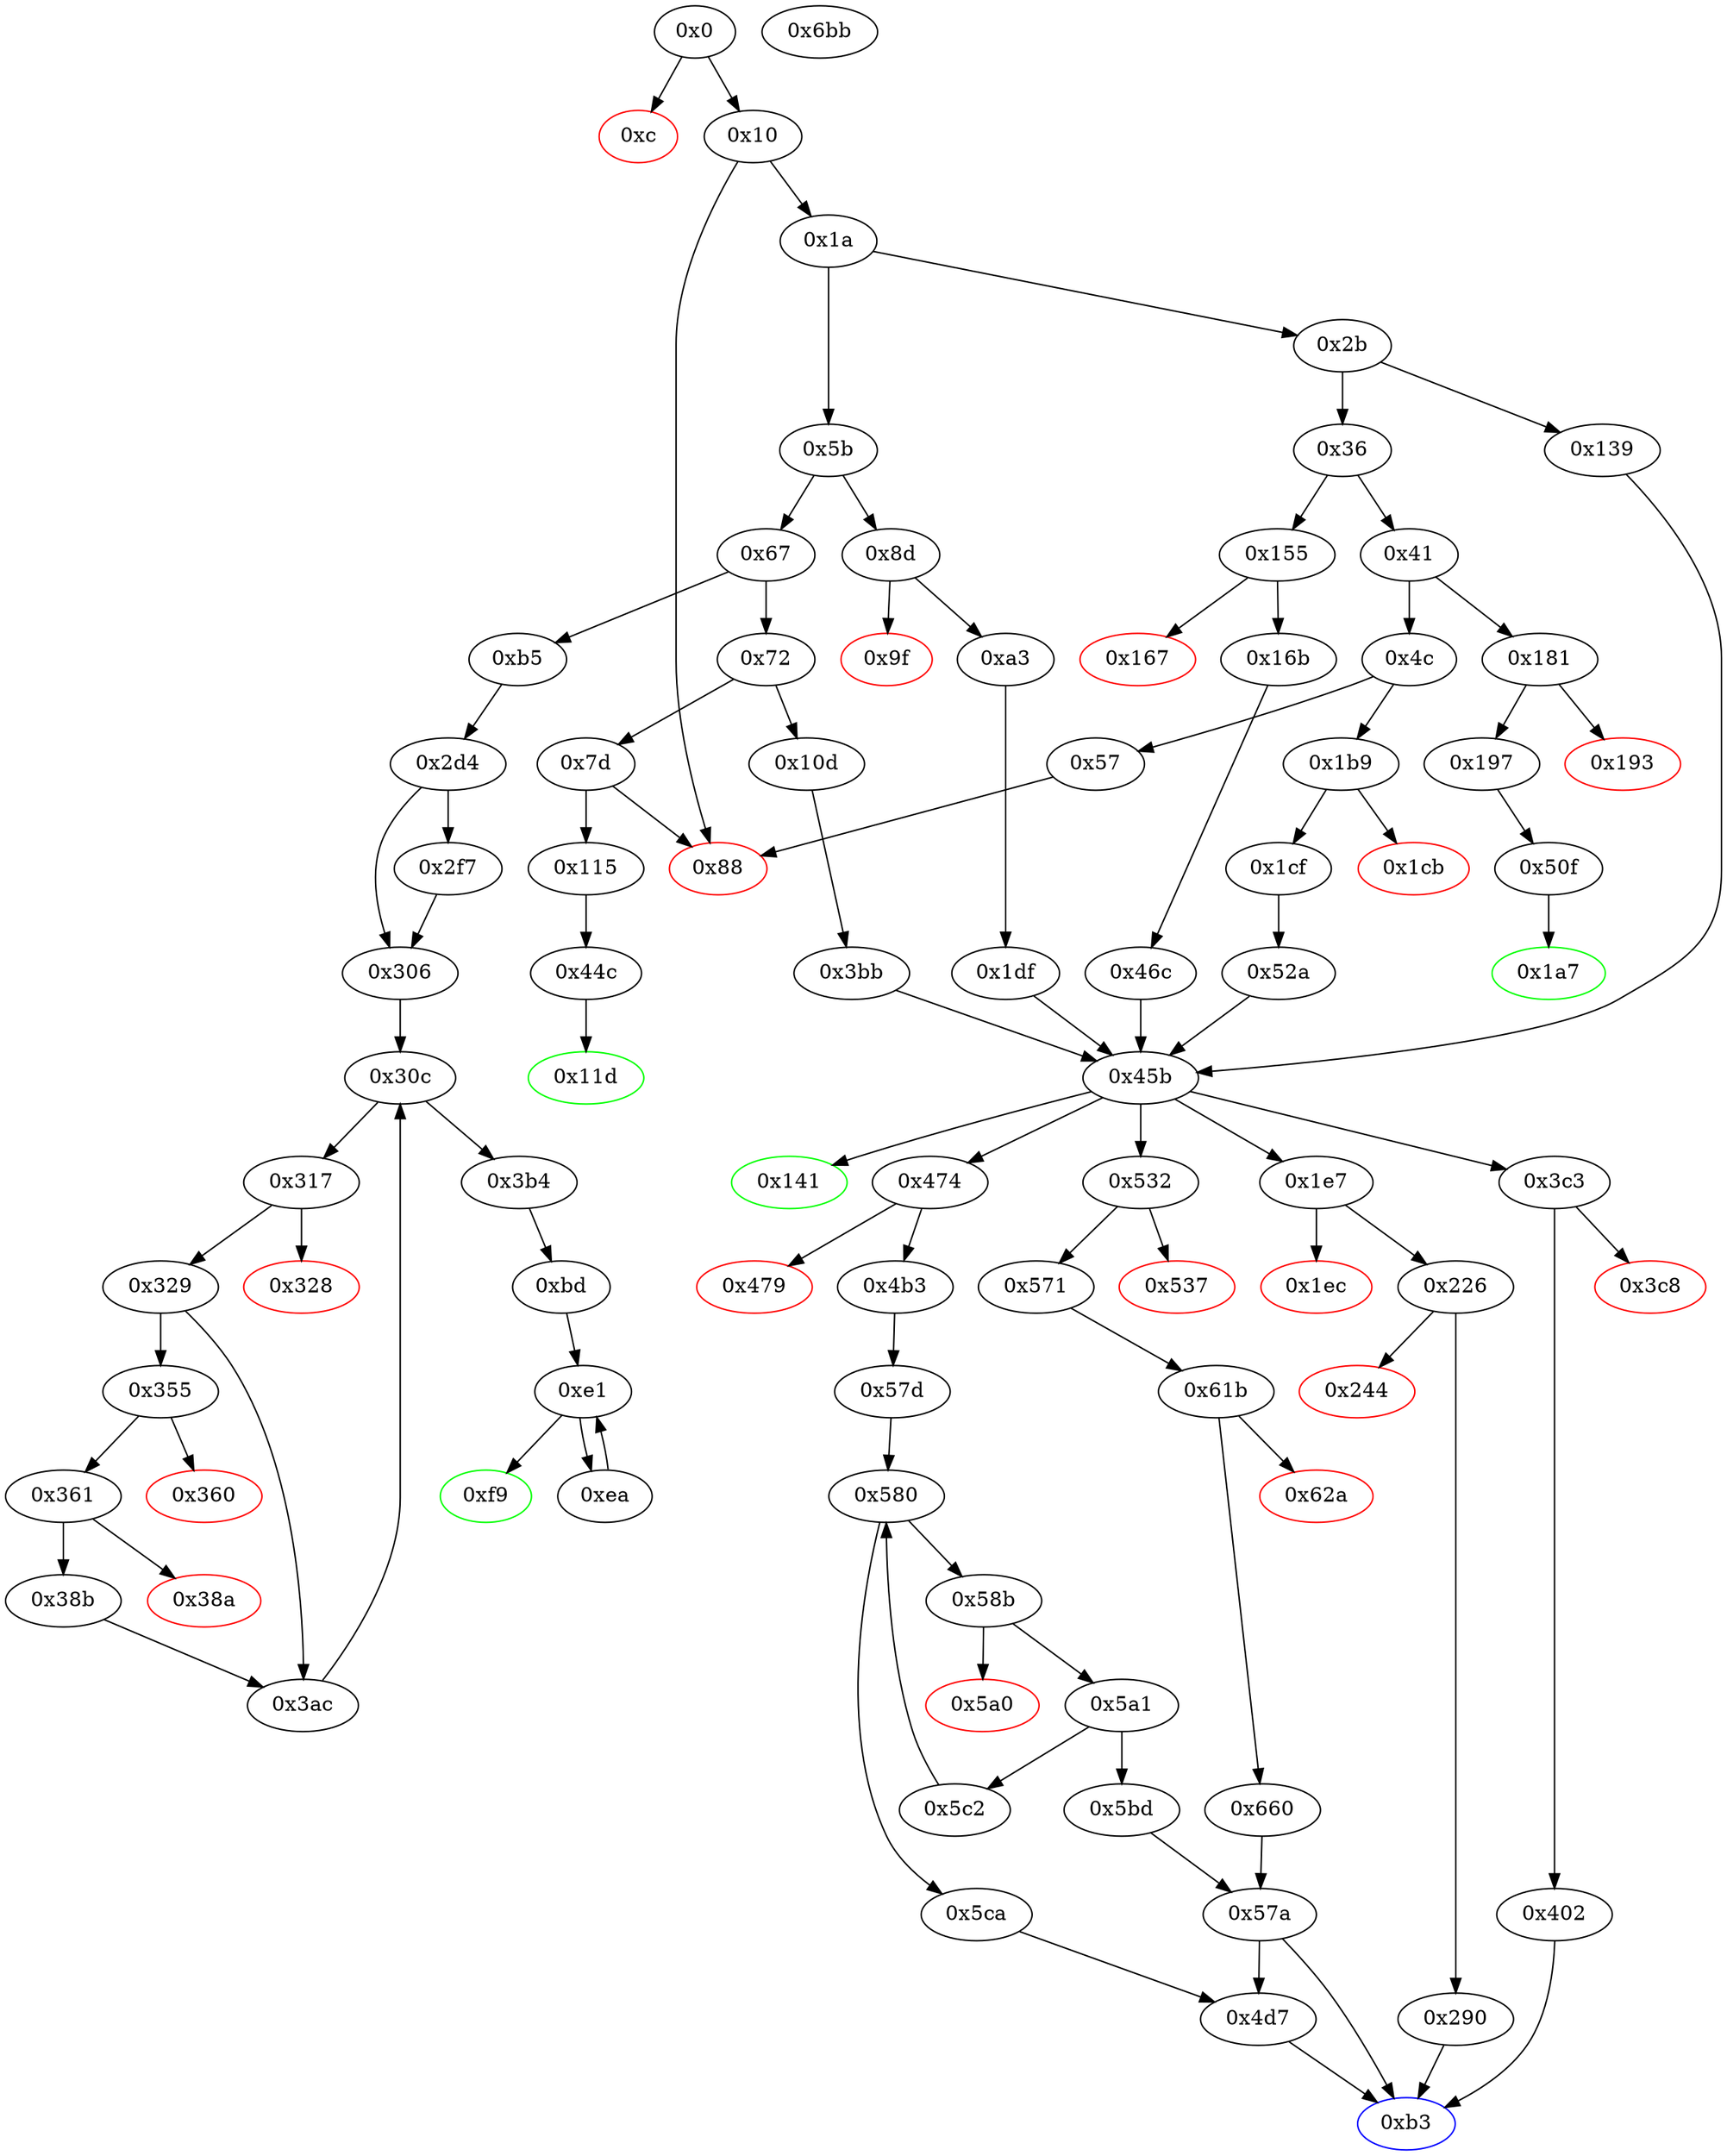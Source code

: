 strict digraph "" {
"0x402" [fillcolor=white, id="0x402", style=filled, tooltip="Block 0x402\n[0x402:0x44b]\n---\nPredecessors: [0x3c3]\nSuccessors: [0xb3]\n---\n0x402 JUMPDEST\n0x403 PUSH1 0x0\n0x405 DUP1\n0x406 SLOAD\n0x407 PUSH1 0x40\n0x409 MLOAD\n0x40a PUSH1 0x1\n0x40c PUSH1 0x1\n0x40e PUSH1 0xa0\n0x410 SHL\n0x411 SUB\n0x412 SWAP1\n0x413 SWAP2\n0x414 AND\n0x415 SWAP1\n0x416 PUSH32 0x8be0079c531659141344cd1fd0a4f28419497f9722a3daafe3b4186f6b6457e0\n0x437 SWAP1\n0x438 DUP4\n0x439 SWAP1\n0x43a LOG3\n0x43b PUSH1 0x0\n0x43d DUP1\n0x43e SLOAD\n0x43f PUSH1 0x1\n0x441 PUSH1 0x1\n0x443 PUSH1 0xa0\n0x445 SHL\n0x446 SUB\n0x447 NOT\n0x448 AND\n0x449 SWAP1\n0x44a SSTORE\n0x44b JUMP\n---\n0x402: JUMPDEST \n0x403: V355 = 0x0\n0x406: V356 = S[0x0]\n0x407: V357 = 0x40\n0x409: V358 = M[0x40]\n0x40a: V359 = 0x1\n0x40c: V360 = 0x1\n0x40e: V361 = 0xa0\n0x410: V362 = SHL 0xa0 0x1\n0x411: V363 = SUB 0x10000000000000000000000000000000000000000 0x1\n0x414: V364 = AND V356 0xffffffffffffffffffffffffffffffffffffffff\n0x416: V365 = 0x8be0079c531659141344cd1fd0a4f28419497f9722a3daafe3b4186f6b6457e0\n0x43a: LOG V358 0x0 0x8be0079c531659141344cd1fd0a4f28419497f9722a3daafe3b4186f6b6457e0 V364 0x0\n0x43b: V366 = 0x0\n0x43e: V367 = S[0x0]\n0x43f: V368 = 0x1\n0x441: V369 = 0x1\n0x443: V370 = 0xa0\n0x445: V371 = SHL 0xa0 0x1\n0x446: V372 = SUB 0x10000000000000000000000000000000000000000 0x1\n0x447: V373 = NOT 0xffffffffffffffffffffffffffffffffffffffff\n0x448: V374 = AND 0xffffffffffffffffffffffff0000000000000000000000000000000000000000 V367\n0x44a: S[0x0] = V374\n0x44b: JUMP S0\n---\nEntry stack: [V13, S2, S1, S0]\nStack pops: 1\nStack additions: []\nExit stack: [V13, S2, S1]\n\nDef sites:\nV13: {0x1a.0x1f}\nS2: {0x1a.0x1f, 0x155.0x156}\nS1: {0x1b9.0x1ba, 0x16b.0x177, 0x1a.0x1f, 0x8d.0x8e}\nS0: {0x16b.0x17c, 0xa3.0xae, 0x1a.0x1f, 0x10d.0x10e, 0x1cf.0x1da}\n"];
"0x139" [fillcolor=white, id="0x139", style=filled, tooltip="Block 0x139\n[0x139:0x140]\n---\nPredecessors: [0x2b]\nSuccessors: [0x45b]\n---\n0x139 JUMPDEST\n0x13a PUSH2 0x141\n0x13d PUSH2 0x45b\n0x140 JUMP\n---\n0x139: JUMPDEST \n0x13a: V101 = 0x141\n0x13d: V102 = 0x45b\n0x140: JUMP 0x45b\n---\nEntry stack: [V13]\nStack pops: 0\nStack additions: [0x141]\nExit stack: [V13, 0x141]\n\nDef sites:\nV13: {0x1a.0x1f}\n"];
"0x72" [fillcolor=white, id="0x72", style=filled, tooltip="Block 0x72\n[0x72:0x7c]\n---\nPredecessors: [0x67]\nSuccessors: [0x7d, 0x10d]\n---\n0x72 DUP1\n0x73 PUSH4 0x715018a6\n0x78 EQ\n0x79 PUSH2 0x10d\n0x7c JUMPI\n---\n0x73: V36 = 0x715018a6\n0x78: V37 = EQ 0x715018a6 V13\n0x79: V38 = 0x10d\n0x7c: JUMPI 0x10d V37\n---\nEntry stack: [V13]\nStack pops: 1\nStack additions: [S0]\nExit stack: [V13]\n\nDef sites:\nV13: {0x1a.0x1f}\n"];
"0x57" [fillcolor=white, id="0x57", style=filled, tooltip="Block 0x57\n[0x57:0x5a]\n---\nPredecessors: [0x4c]\nSuccessors: [0x88]\n---\n0x57 PUSH2 0x88\n0x5a JUMP\n---\n0x57: V29 = 0x88\n0x5a: JUMP 0x88\n---\nEntry stack: [V13]\nStack pops: 0\nStack additions: []\nExit stack: [V13]\n\nDef sites:\nV13: {0x1a.0x1f}\n"];
"0x193" [color=red, fillcolor=white, id="0x193", style=filled, tooltip="Block 0x193\n[0x193:0x196]\n---\nPredecessors: [0x181]\nSuccessors: []\n---\n0x193 PUSH1 0x0\n0x195 DUP1\n0x196 REVERT\n---\n0x193: V139 = 0x0\n0x196: REVERT 0x0 0x0\n---\nEntry stack: [V13, 0x1a7, 0x4, V134]\nStack pops: 0\nStack additions: []\nExit stack: [V13, 0x1a7, 0x4, V134]\n\nDef sites:\nV13: {0x1a.0x1f}\n0x1a7: {0x181.0x182}\n0x4: {0x181.0x185}\nV134: {0x181.0x189}\n"];
"0x5a0" [color=red, fillcolor=white, id="0x5a0", style=filled, tooltip="Block 0x5a0\n[0x5a0:0x5a0]\n---\nPredecessors: [0x58b]\nSuccessors: []\n---\n0x5a0 INVALID\n---\n0x5a0: INVALID \n---\nEntry stack: [V13, S8, S7, S6, 0x4d7, S4, S3, V489, 0x2, S0]\nStack pops: 0\nStack additions: []\nExit stack: [V13, S8, S7, S6, 0x4d7, S4, S3, V489, 0x2, S0]\n\nDef sites:\nV13: {0x1a.0x1f}\nS8: {0x1a.0x1f, 0x155.0x156}\nS7: {0x1b9.0x1ba, 0x16b.0x177, 0x1a.0x1f, 0x8d.0x8e}\nS6: {0xa3.0xae, 0x16b.0x17c, 0x1a.0x1f, 0x10d.0x10e, 0x1cf.0x1da}\n0x4d7: {0x4b3.0x4cf}\nS4: {0x1b9.0x1ba, 0x16b.0x177, 0x1a.0x1f, 0x8d.0x8e}\nS3: {0x5c2.0x5c5, 0x57d.0x57e}\nV489: {0x58b.0x594}\n0x2: {0x58b.0x595}\nS0: {0x5c2.0x5c5, 0x57d.0x57e}\n"];
"0x1cb" [color=red, fillcolor=white, id="0x1cb", style=filled, tooltip="Block 0x1cb\n[0x1cb:0x1ce]\n---\nPredecessors: [0x1b9]\nSuccessors: []\n---\n0x1cb PUSH1 0x0\n0x1cd DUP1\n0x1ce REVERT\n---\n0x1cb: V162 = 0x0\n0x1ce: REVERT 0x0 0x0\n---\nEntry stack: [V13, 0xb3, 0x4, V157]\nStack pops: 0\nStack additions: []\nExit stack: [V13, 0xb3, 0x4, V157]\n\nDef sites:\nV13: {0x1a.0x1f}\n0xb3: {0x1b9.0x1ba}\n0x4: {0x1b9.0x1bd}\nV157: {0x1b9.0x1c1}\n"];
"0x67" [fillcolor=white, id="0x67", style=filled, tooltip="Block 0x67\n[0x67:0x71]\n---\nPredecessors: [0x5b]\nSuccessors: [0x72, 0xb5]\n---\n0x67 DUP1\n0x68 PUSH4 0x365ccbbf\n0x6d EQ\n0x6e PUSH2 0xb5\n0x71 JUMPI\n---\n0x68: V33 = 0x365ccbbf\n0x6d: V34 = EQ 0x365ccbbf V13\n0x6e: V35 = 0xb5\n0x71: JUMPI 0xb5 V34\n---\nEntry stack: [V13]\nStack pops: 1\nStack additions: [S0]\nExit stack: [V13]\n\nDef sites:\nV13: {0x1a.0x1f}\n"];
"0x44c" [fillcolor=white, id="0x44c", style=filled, tooltip="Block 0x44c\n[0x44c:0x45a]\n---\nPredecessors: [0x115]\nSuccessors: [0x11d]\n---\n0x44c JUMPDEST\n0x44d PUSH1 0x0\n0x44f SLOAD\n0x450 PUSH1 0x1\n0x452 PUSH1 0x1\n0x454 PUSH1 0xa0\n0x456 SHL\n0x457 SUB\n0x458 AND\n0x459 SWAP1\n0x45a JUMP\n---\n0x44c: JUMPDEST \n0x44d: V375 = 0x0\n0x44f: V376 = S[0x0]\n0x450: V377 = 0x1\n0x452: V378 = 0x1\n0x454: V379 = 0xa0\n0x456: V380 = SHL 0xa0 0x1\n0x457: V381 = SUB 0x10000000000000000000000000000000000000000 0x1\n0x458: V382 = AND 0xffffffffffffffffffffffffffffffffffffffff V376\n0x45a: JUMP 0x11d\n---\nEntry stack: [V13, 0x11d]\nStack pops: 1\nStack additions: [V382]\nExit stack: [V13, V382]\n\nDef sites:\nV13: {0x1a.0x1f}\n0x11d: {0x115.0x116}\n"];
"0x226" [fillcolor=white, id="0x226", style=filled, tooltip="Block 0x226\n[0x226:0x243]\n---\nPredecessors: [0x1e7]\nSuccessors: [0x244, 0x290]\n---\n0x226 JUMPDEST\n0x227 PUSH1 0x1\n0x229 PUSH1 0x1\n0x22b PUSH1 0xa0\n0x22d SHL\n0x22e SUB\n0x22f DUP2\n0x230 AND\n0x231 PUSH1 0x0\n0x233 SWAP1\n0x234 DUP2\n0x235 MSTORE\n0x236 PUSH1 0x1\n0x238 PUSH1 0x20\n0x23a MSTORE\n0x23b PUSH1 0x40\n0x23d SWAP1\n0x23e SHA3\n0x23f SLOAD\n0x240 PUSH2 0x290\n0x243 JUMPI\n---\n0x226: JUMPDEST \n0x227: V195 = 0x1\n0x229: V196 = 0x1\n0x22b: V197 = 0xa0\n0x22d: V198 = SHL 0xa0 0x1\n0x22e: V199 = SUB 0x10000000000000000000000000000000000000000 0x1\n0x230: V200 = AND S0 0xffffffffffffffffffffffffffffffffffffffff\n0x231: V201 = 0x0\n0x235: M[0x0] = V200\n0x236: V202 = 0x1\n0x238: V203 = 0x20\n0x23a: M[0x20] = 0x1\n0x23b: V204 = 0x40\n0x23e: V205 = SHA3 0x0 0x40\n0x23f: V206 = S[V205]\n0x240: V207 = 0x290\n0x243: JUMPI 0x290 V206\n---\nEntry stack: [V13, S2, S1, S0]\nStack pops: 1\nStack additions: [S0]\nExit stack: [V13, S2, S1, S0]\n\nDef sites:\nV13: {0x1a.0x1f}\nS2: {0x1a.0x1f, 0x155.0x156}\nS1: {0x1b9.0x1ba, 0x16b.0x177, 0x1a.0x1f, 0x8d.0x8e}\nS0: {0x16b.0x17c, 0xa3.0xae, 0x1a.0x1f, 0x10d.0x10e, 0x1cf.0x1da}\n"];
"0x355" [fillcolor=white, id="0x355", style=filled, tooltip="Block 0x355\n[0x355:0x35f]\n---\nPredecessors: [0x329]\nSuccessors: [0x360, 0x361]\n---\n0x355 PUSH1 0x2\n0x357 DUP2\n0x358 DUP2\n0x359 SLOAD\n0x35a DUP2\n0x35b LT\n0x35c PUSH2 0x361\n0x35f JUMPI\n---\n0x355: V288 = 0x2\n0x359: V289 = S[0x2]\n0x35b: V290 = LT S0 V289\n0x35c: V291 = 0x361\n0x35f: JUMPI 0x361 V290\n---\nEntry stack: [V13, 0xbd, 0x60, V240, V242, S0]\nStack pops: 1\nStack additions: [S0, 0x2, S0]\nExit stack: [V13, 0xbd, 0x60, V240, V242, S0, 0x2, S0]\n\nDef sites:\nV13: {0x1a.0x1f}\n0xbd: {0xb5.0xb6}\n0x60: {0x2d4.0x2ea}\nV240: {0x2d4.0x2d7}\nV242: {0x2d4.0x2db}\nS0: {0x3ac.0x3af, 0x306.0x30a}\n"];
"0x1a7" [color=green, fillcolor=white, id="0x1a7", style=filled, tooltip="Block 0x1a7\n[0x1a7:0x1b8]\n---\nPredecessors: [0x50f]\nSuccessors: []\n---\n0x1a7 JUMPDEST\n0x1a8 PUSH1 0x40\n0x1aa DUP1\n0x1ab MLOAD\n0x1ac SWAP2\n0x1ad DUP3\n0x1ae MSTORE\n0x1af MLOAD\n0x1b0 SWAP1\n0x1b1 DUP2\n0x1b2 SWAP1\n0x1b3 SUB\n0x1b4 PUSH1 0x20\n0x1b6 ADD\n0x1b7 SWAP1\n0x1b8 RETURN\n---\n0x1a7: JUMPDEST \n0x1a8: V148 = 0x40\n0x1ab: V149 = M[0x40]\n0x1ae: M[V149] = V451\n0x1af: V150 = M[0x40]\n0x1b3: V151 = SUB V149 V150\n0x1b4: V152 = 0x20\n0x1b6: V153 = ADD 0x20 V151\n0x1b8: RETURN V150 V153\n---\nEntry stack: [V13, V451]\nStack pops: 1\nStack additions: []\nExit stack: [V13]\n\nDef sites:\nV13: {0x1a.0x1f}\nV451: {0x50f.0x527}\n"];
"0x197" [fillcolor=white, id="0x197", style=filled, tooltip="Block 0x197\n[0x197:0x1a6]\n---\nPredecessors: [0x181]\nSuccessors: [0x50f]\n---\n0x197 JUMPDEST\n0x198 POP\n0x199 CALLDATALOAD\n0x19a PUSH1 0x1\n0x19c PUSH1 0x1\n0x19e PUSH1 0xa0\n0x1a0 SHL\n0x1a1 SUB\n0x1a2 AND\n0x1a3 PUSH2 0x50f\n0x1a6 JUMP\n---\n0x197: JUMPDEST \n0x199: V140 = CALLDATALOAD 0x4\n0x19a: V141 = 0x1\n0x19c: V142 = 0x1\n0x19e: V143 = 0xa0\n0x1a0: V144 = SHL 0xa0 0x1\n0x1a1: V145 = SUB 0x10000000000000000000000000000000000000000 0x1\n0x1a2: V146 = AND 0xffffffffffffffffffffffffffffffffffffffff V140\n0x1a3: V147 = 0x50f\n0x1a6: JUMP 0x50f\n---\nEntry stack: [V13, 0x1a7, 0x4, V134]\nStack pops: 2\nStack additions: [V146]\nExit stack: [V13, 0x1a7, V146]\n\nDef sites:\nV13: {0x1a.0x1f}\n0x1a7: {0x181.0x182}\n0x4: {0x181.0x185}\nV134: {0x181.0x189}\n"];
"0x36" [fillcolor=white, id="0x36", style=filled, tooltip="Block 0x36\n[0x36:0x40]\n---\nPredecessors: [0x2b]\nSuccessors: [0x41, 0x155]\n---\n0x36 DUP1\n0x37 PUSH4 0xd258191e\n0x3c EQ\n0x3d PUSH2 0x155\n0x40 JUMPI\n---\n0x37: V20 = 0xd258191e\n0x3c: V21 = EQ 0xd258191e V13\n0x3d: V22 = 0x155\n0x40: JUMPI 0x155 V21\n---\nEntry stack: [V13]\nStack pops: 1\nStack additions: [S0]\nExit stack: [V13]\n\nDef sites:\nV13: {0x1a.0x1f}\n"];
"0xb5" [fillcolor=white, id="0xb5", style=filled, tooltip="Block 0xb5\n[0xb5:0xbc]\n---\nPredecessors: [0x67]\nSuccessors: [0x2d4]\n---\n0xb5 JUMPDEST\n0xb6 PUSH2 0xbd\n0xb9 PUSH2 0x2d4\n0xbc JUMP\n---\n0xb5: JUMPDEST \n0xb6: V60 = 0xbd\n0xb9: V61 = 0x2d4\n0xbc: JUMP 0x2d4\n---\nEntry stack: [V13]\nStack pops: 0\nStack additions: [0xbd]\nExit stack: [V13, 0xbd]\n\nDef sites:\nV13: {0x1a.0x1f}\n"];
"0x360" [color=red, fillcolor=white, id="0x360", style=filled, tooltip="Block 0x360\n[0x360:0x360]\n---\nPredecessors: [0x355]\nSuccessors: []\n---\n0x360 INVALID\n---\n0x360: INVALID \n---\nEntry stack: [V13, 0xbd, 0x60, V240, V242, S2, 0x2, S0]\nStack pops: 0\nStack additions: []\nExit stack: [V13, 0xbd, 0x60, V240, V242, S2, 0x2, S0]\n\nDef sites:\nV13: {0x1a.0x1f}\n0xbd: {0xb5.0xb6}\n0x60: {0x2d4.0x2ea}\nV240: {0x2d4.0x2d7}\nV242: {0x2d4.0x2db}\nS2: {0x3ac.0x3af, 0x306.0x30a}\n0x2: {0x355.0x355}\nS0: {0x3ac.0x3af, 0x306.0x30a}\n"];
"0x38b" [fillcolor=white, id="0x38b", style=filled, tooltip="Block 0x38b\n[0x38b:0x3ab]\n---\nPredecessors: [0x361]\nSuccessors: [0x3ac]\n---\n0x38b JUMPDEST\n0x38c PUSH1 0x20\n0x38e MUL\n0x38f PUSH1 0x20\n0x391 ADD\n0x392 ADD\n0x393 SWAP1\n0x394 PUSH1 0x1\n0x396 PUSH1 0x1\n0x398 PUSH1 0xa0\n0x39a SHL\n0x39b SUB\n0x39c AND\n0x39d SWAP1\n0x39e DUP2\n0x39f PUSH1 0x1\n0x3a1 PUSH1 0x1\n0x3a3 PUSH1 0xa0\n0x3a5 SHL\n0x3a6 SUB\n0x3a7 AND\n0x3a8 DUP2\n0x3a9 MSTORE\n0x3aa POP\n0x3ab POP\n---\n0x38b: JUMPDEST \n0x38c: V311 = 0x20\n0x38e: V312 = MUL 0x20 S0\n0x38f: V313 = 0x20\n0x391: V314 = ADD 0x20 V312\n0x392: V315 = ADD V314 V242\n0x394: V316 = 0x1\n0x396: V317 = 0x1\n0x398: V318 = 0xa0\n0x39a: V319 = SHL 0xa0 0x1\n0x39b: V320 = SUB 0x10000000000000000000000000000000000000000 0x1\n0x39c: V321 = AND 0xffffffffffffffffffffffffffffffffffffffff V307\n0x39f: V322 = 0x1\n0x3a1: V323 = 0x1\n0x3a3: V324 = 0xa0\n0x3a5: V325 = SHL 0xa0 0x1\n0x3a6: V326 = SUB 0x10000000000000000000000000000000000000000 0x1\n0x3a7: V327 = AND 0xffffffffffffffffffffffffffffffffffffffff V321\n0x3a9: M[V315] = V327\n---\nEntry stack: [V13, 0xbd, 0x60, V240, V242, S3, V307, V242, S0]\nStack pops: 3\nStack additions: []\nExit stack: [V13, 0xbd, 0x60, V240, V242, S3]\n\nDef sites:\nV13: {0x1a.0x1f}\n0xbd: {0xb5.0xb6}\n0x60: {0x2d4.0x2ea}\nV240: {0x2d4.0x2d7}\nV242: {0x2d4.0x2db}\nS3: {0x3ac.0x3af, 0x306.0x30a}\nV307: {0x361.0x37f}\nV242: {0x2d4.0x2db}\nS0: {0x3ac.0x3af, 0x306.0x30a}\n"];
"0x57a" [fillcolor=white, id="0x57a", style=filled, tooltip="Block 0x57a\n[0x57a:0x57c]\n---\nPredecessors: [0x5bd, 0x660]\nSuccessors: [0xb3, 0x4d7]\n---\n0x57a JUMPDEST\n0x57b POP\n0x57c JUMP\n---\n0x57a: JUMPDEST \n0x57c: JUMP S1\n---\nEntry stack: [V13, S4, S3, S2, S1, S0]\nStack pops: 2\nStack additions: []\nExit stack: [V13, S4, S3, S2]\n\nDef sites:\nV13: {0x1a.0x1f}\nS4: {0x1a.0x1f, 0x155.0x156}\nS3: {0x1b9.0x1ba, 0x16b.0x177, 0x1a.0x1f, 0x8d.0x8e}\nS2: {0x16b.0x17c, 0x1a.0x1f, 0x10d.0x10e, 0x1cf.0x1da, 0xa3.0xae, 0x155.0x156}\nS1: {0x1b9.0x1ba, 0x4b3.0x4cf, 0x1a.0x1f, 0x8d.0x8e, 0x16b.0x177}\nS0: {0x1b9.0x1ba, 0x1a.0x1f, 0x16b.0x177, 0x16b.0x17c, 0x8d.0x8e, 0x10d.0x10e, 0x1cf.0x1da, 0xa3.0xae}\n"];
"0x3ac" [fillcolor=white, id="0x3ac", style=filled, tooltip="Block 0x3ac\n[0x3ac:0x3b3]\n---\nPredecessors: [0x329, 0x38b]\nSuccessors: [0x30c]\n---\n0x3ac JUMPDEST\n0x3ad PUSH1 0x1\n0x3af ADD\n0x3b0 PUSH2 0x30c\n0x3b3 JUMP\n---\n0x3ac: JUMPDEST \n0x3ad: V328 = 0x1\n0x3af: V329 = ADD 0x1 S0\n0x3b0: V330 = 0x30c\n0x3b3: JUMP 0x30c\n---\nEntry stack: [V13, 0xbd, 0x60, V240, V242, S0]\nStack pops: 1\nStack additions: [V329]\nExit stack: [V13, 0xbd, 0x60, V240, V242, V329]\n\nDef sites:\nV13: {0x1a.0x1f}\n0xbd: {0xb5.0xb6}\n0x60: {0x2d4.0x2ea}\nV240: {0x2d4.0x2d7}\nV242: {0x2d4.0x2db}\nS0: {0x3ac.0x3af, 0x306.0x30a}\n"];
"0x1b9" [fillcolor=white, id="0x1b9", style=filled, tooltip="Block 0x1b9\n[0x1b9:0x1ca]\n---\nPredecessors: [0x4c]\nSuccessors: [0x1cb, 0x1cf]\n---\n0x1b9 JUMPDEST\n0x1ba PUSH2 0xb3\n0x1bd PUSH1 0x4\n0x1bf DUP1\n0x1c0 CALLDATASIZE\n0x1c1 SUB\n0x1c2 PUSH1 0x20\n0x1c4 DUP2\n0x1c5 LT\n0x1c6 ISZERO\n0x1c7 PUSH2 0x1cf\n0x1ca JUMPI\n---\n0x1b9: JUMPDEST \n0x1ba: V154 = 0xb3\n0x1bd: V155 = 0x4\n0x1c0: V156 = CALLDATASIZE\n0x1c1: V157 = SUB V156 0x4\n0x1c2: V158 = 0x20\n0x1c5: V159 = LT V157 0x20\n0x1c6: V160 = ISZERO V159\n0x1c7: V161 = 0x1cf\n0x1ca: JUMPI 0x1cf V160\n---\nEntry stack: [V13]\nStack pops: 0\nStack additions: [0xb3, 0x4, V157]\nExit stack: [V13, 0xb3, 0x4, V157]\n\nDef sites:\nV13: {0x1a.0x1f}\n"];
"0x3c8" [color=red, fillcolor=white, id="0x3c8", style=filled, tooltip="Block 0x3c8\n[0x3c8:0x401]\n---\nPredecessors: [0x3c3]\nSuccessors: []\n---\n0x3c8 PUSH1 0x40\n0x3ca DUP1\n0x3cb MLOAD\n0x3cc PUSH3 0x461bcd\n0x3d0 PUSH1 0xe5\n0x3d2 SHL\n0x3d3 DUP2\n0x3d4 MSTORE\n0x3d5 PUSH1 0x20\n0x3d7 PUSH1 0x4\n0x3d9 DUP3\n0x3da ADD\n0x3db DUP2\n0x3dc SWAP1\n0x3dd MSTORE\n0x3de PUSH1 0x24\n0x3e0 DUP3\n0x3e1 ADD\n0x3e2 MSTORE\n0x3e3 PUSH1 0x0\n0x3e5 DUP1\n0x3e6 MLOAD\n0x3e7 PUSH1 0x20\n0x3e9 PUSH2 0x6e2\n0x3ec DUP4\n0x3ed CODECOPY\n0x3ee DUP2\n0x3ef MLOAD\n0x3f0 SWAP2\n0x3f1 MSTORE\n0x3f2 PUSH1 0x44\n0x3f4 DUP3\n0x3f5 ADD\n0x3f6 MSTORE\n0x3f7 SWAP1\n0x3f8 MLOAD\n0x3f9 SWAP1\n0x3fa DUP2\n0x3fb SWAP1\n0x3fc SUB\n0x3fd PUSH1 0x64\n0x3ff ADD\n0x400 SWAP1\n0x401 REVERT\n---\n0x3c8: V334 = 0x40\n0x3cb: V335 = M[0x40]\n0x3cc: V336 = 0x461bcd\n0x3d0: V337 = 0xe5\n0x3d2: V338 = SHL 0xe5 0x461bcd\n0x3d4: M[V335] = 0x8c379a000000000000000000000000000000000000000000000000000000000\n0x3d5: V339 = 0x20\n0x3d7: V340 = 0x4\n0x3da: V341 = ADD V335 0x4\n0x3dd: M[V341] = 0x20\n0x3de: V342 = 0x24\n0x3e1: V343 = ADD V335 0x24\n0x3e2: M[V343] = 0x20\n0x3e3: V344 = 0x0\n0x3e6: V345 = M[0x0]\n0x3e7: V346 = 0x20\n0x3e9: V347 = 0x6e2\n0x3ed: CODECOPY 0x0 0x6e2 0x20\n0x3ef: V348 = M[0x0]\n0x3f1: M[0x0] = V345\n0x3f2: V349 = 0x44\n0x3f5: V350 = ADD V335 0x44\n0x3f6: M[V350] = V348\n0x3f8: V351 = M[0x40]\n0x3fc: V352 = SUB V335 V351\n0x3fd: V353 = 0x64\n0x3ff: V354 = ADD 0x64 V352\n0x401: REVERT V351 V354\n---\nEntry stack: [V13, S2, S1, S0]\nStack pops: 0\nStack additions: []\nExit stack: [V13, S2, S1, S0]\n\nDef sites:\nV13: {0x1a.0x1f}\nS2: {0x1a.0x1f, 0x155.0x156}\nS1: {0x1b9.0x1ba, 0x16b.0x177, 0x1a.0x1f, 0x8d.0x8e}\nS0: {0x16b.0x17c, 0xa3.0xae, 0x1a.0x1f, 0x10d.0x10e, 0x1cf.0x1da}\n"];
"0x41" [fillcolor=white, id="0x41", style=filled, tooltip="Block 0x41\n[0x41:0x4b]\n---\nPredecessors: [0x36]\nSuccessors: [0x4c, 0x181]\n---\n0x41 DUP1\n0x42 PUSH4 0xd570d954\n0x47 EQ\n0x48 PUSH2 0x181\n0x4b JUMPI\n---\n0x42: V23 = 0xd570d954\n0x47: V24 = EQ 0xd570d954 V13\n0x48: V25 = 0x181\n0x4b: JUMPI 0x181 V24\n---\nEntry stack: [V13]\nStack pops: 1\nStack additions: [S0]\nExit stack: [V13]\n\nDef sites:\nV13: {0x1a.0x1f}\n"];
"0x361" [fillcolor=white, id="0x361", style=filled, tooltip="Block 0x361\n[0x361:0x389]\n---\nPredecessors: [0x355]\nSuccessors: [0x38a, 0x38b]\n---\n0x361 JUMPDEST\n0x362 SWAP1\n0x363 PUSH1 0x0\n0x365 MSTORE\n0x366 PUSH1 0x20\n0x368 PUSH1 0x0\n0x36a SHA3\n0x36b ADD\n0x36c PUSH1 0x0\n0x36e SWAP1\n0x36f SLOAD\n0x370 SWAP1\n0x371 PUSH2 0x100\n0x374 EXP\n0x375 SWAP1\n0x376 DIV\n0x377 PUSH1 0x1\n0x379 PUSH1 0x1\n0x37b PUSH1 0xa0\n0x37d SHL\n0x37e SUB\n0x37f AND\n0x380 DUP3\n0x381 DUP3\n0x382 DUP2\n0x383 MLOAD\n0x384 DUP2\n0x385 LT\n0x386 PUSH2 0x38b\n0x389 JUMPI\n---\n0x361: JUMPDEST \n0x363: V292 = 0x0\n0x365: M[0x0] = 0x2\n0x366: V293 = 0x20\n0x368: V294 = 0x0\n0x36a: V295 = SHA3 0x0 0x20\n0x36b: V296 = ADD V295 S0\n0x36c: V297 = 0x0\n0x36f: V298 = S[V296]\n0x371: V299 = 0x100\n0x374: V300 = EXP 0x100 0x0\n0x376: V301 = DIV V298 0x1\n0x377: V302 = 0x1\n0x379: V303 = 0x1\n0x37b: V304 = 0xa0\n0x37d: V305 = SHL 0xa0 0x1\n0x37e: V306 = SUB 0x10000000000000000000000000000000000000000 0x1\n0x37f: V307 = AND 0xffffffffffffffffffffffffffffffffffffffff V301\n0x383: V308 = M[V242]\n0x385: V309 = LT S2 V308\n0x386: V310 = 0x38b\n0x389: JUMPI 0x38b V309\n---\nEntry stack: [V13, 0xbd, 0x60, V240, V242, S2, 0x2, S0]\nStack pops: 4\nStack additions: [S3, S2, V307, S3, S2]\nExit stack: [V13, 0xbd, 0x60, V240, V242, S2, V307, V242, S2]\n\nDef sites:\nV13: {0x1a.0x1f}\n0xbd: {0xb5.0xb6}\n0x60: {0x2d4.0x2ea}\nV240: {0x2d4.0x2d7}\nV242: {0x2d4.0x2db}\nS2: {0x3ac.0x3af, 0x306.0x30a}\n0x2: {0x355.0x355}\nS0: {0x3ac.0x3af, 0x306.0x30a}\n"];
"0x7d" [fillcolor=white, id="0x7d", style=filled, tooltip="Block 0x7d\n[0x7d:0x87]\n---\nPredecessors: [0x72]\nSuccessors: [0x88, 0x115]\n---\n0x7d DUP1\n0x7e PUSH4 0x8da5cb5b\n0x83 EQ\n0x84 PUSH2 0x115\n0x87 JUMPI\n---\n0x7e: V39 = 0x8da5cb5b\n0x83: V40 = EQ 0x8da5cb5b V13\n0x84: V41 = 0x115\n0x87: JUMPI 0x115 V40\n---\nEntry stack: [V13]\nStack pops: 1\nStack additions: [S0]\nExit stack: [V13]\n\nDef sites:\nV13: {0x1a.0x1f}\n"];
"0x9f" [color=red, fillcolor=white, id="0x9f", style=filled, tooltip="Block 0x9f\n[0x9f:0xa2]\n---\nPredecessors: [0x8d]\nSuccessors: []\n---\n0x9f PUSH1 0x0\n0xa1 DUP1\n0xa2 REVERT\n---\n0x9f: V51 = 0x0\n0xa2: REVERT 0x0 0x0\n---\nEntry stack: [V13, 0xb3, 0x4, V46]\nStack pops: 0\nStack additions: []\nExit stack: [V13, 0xb3, 0x4, V46]\n\nDef sites:\nV13: {0x1a.0x1f}\n0xb3: {0x8d.0x8e}\n0x4: {0x8d.0x91}\nV46: {0x8d.0x95}\n"];
"0x46c" [fillcolor=white, id="0x46c", style=filled, tooltip="Block 0x46c\n[0x46c:0x473]\n---\nPredecessors: [0x16b]\nSuccessors: [0x45b]\n---\n0x46c JUMPDEST\n0x46d PUSH2 0x474\n0x470 PUSH2 0x45b\n0x473 JUMP\n---\n0x46c: JUMPDEST \n0x46d: V393 = 0x474\n0x470: V394 = 0x45b\n0x473: JUMP 0x45b\n---\nEntry stack: [V13, 0xb3, V126, V129]\nStack pops: 0\nStack additions: [0x474]\nExit stack: [V13, 0xb3, V126, V129, 0x474]\n\nDef sites:\nV13: {0x1a.0x1f}\n0xb3: {0x155.0x156}\nV126: {0x16b.0x177}\nV129: {0x16b.0x17c}\n"];
"0x16b" [fillcolor=white, id="0x16b", style=filled, tooltip="Block 0x16b\n[0x16b:0x180]\n---\nPredecessors: [0x155]\nSuccessors: [0x46c]\n---\n0x16b JUMPDEST\n0x16c POP\n0x16d PUSH1 0x1\n0x16f PUSH1 0x1\n0x171 PUSH1 0xa0\n0x173 SHL\n0x174 SUB\n0x175 DUP2\n0x176 CALLDATALOAD\n0x177 AND\n0x178 SWAP1\n0x179 PUSH1 0x20\n0x17b ADD\n0x17c CALLDATALOAD\n0x17d PUSH2 0x46c\n0x180 JUMP\n---\n0x16b: JUMPDEST \n0x16d: V120 = 0x1\n0x16f: V121 = 0x1\n0x171: V122 = 0xa0\n0x173: V123 = SHL 0xa0 0x1\n0x174: V124 = SUB 0x10000000000000000000000000000000000000000 0x1\n0x176: V125 = CALLDATALOAD 0x4\n0x177: V126 = AND V125 0xffffffffffffffffffffffffffffffffffffffff\n0x179: V127 = 0x20\n0x17b: V128 = ADD 0x20 0x4\n0x17c: V129 = CALLDATALOAD 0x24\n0x17d: V130 = 0x46c\n0x180: JUMP 0x46c\n---\nEntry stack: [V13, 0xb3, 0x4, V114]\nStack pops: 2\nStack additions: [V126, V129]\nExit stack: [V13, 0xb3, V126, V129]\n\nDef sites:\nV13: {0x1a.0x1f}\n0xb3: {0x155.0x156}\n0x4: {0x155.0x159}\nV114: {0x155.0x15d}\n"];
"0x329" [fillcolor=white, id="0x329", style=filled, tooltip="Block 0x329\n[0x329:0x354]\n---\nPredecessors: [0x317]\nSuccessors: [0x355, 0x3ac]\n---\n0x329 JUMPDEST\n0x32a PUSH1 0x0\n0x32c SWAP2\n0x32d DUP3\n0x32e MSTORE\n0x32f PUSH1 0x20\n0x331 DUP1\n0x332 DUP4\n0x333 SHA3\n0x334 SWAP1\n0x335 SWAP2\n0x336 ADD\n0x337 SLOAD\n0x338 PUSH1 0x1\n0x33a PUSH1 0x1\n0x33c PUSH1 0xa0\n0x33e SHL\n0x33f SUB\n0x340 AND\n0x341 DUP4\n0x342 MSTORE\n0x343 DUP3\n0x344 ADD\n0x345 SWAP3\n0x346 SWAP1\n0x347 SWAP3\n0x348 MSTORE\n0x349 PUSH1 0x40\n0x34b ADD\n0x34c SWAP1\n0x34d SHA3\n0x34e SLOAD\n0x34f GT\n0x350 ISZERO\n0x351 PUSH2 0x3ac\n0x354 JUMPI\n---\n0x329: JUMPDEST \n0x32a: V269 = 0x0\n0x32e: M[0x0] = 0x2\n0x32f: V270 = 0x20\n0x333: V271 = SHA3 0x0 0x20\n0x336: V272 = ADD S0 V271\n0x337: V273 = S[V272]\n0x338: V274 = 0x1\n0x33a: V275 = 0x1\n0x33c: V276 = 0xa0\n0x33e: V277 = SHL 0xa0 0x1\n0x33f: V278 = SUB 0x10000000000000000000000000000000000000000 0x1\n0x340: V279 = AND 0xffffffffffffffffffffffffffffffffffffffff V273\n0x342: M[0x0] = V279\n0x344: V280 = ADD 0x0 0x20\n0x348: M[0x20] = 0x1\n0x349: V281 = 0x40\n0x34b: V282 = ADD 0x40 0x0\n0x34d: V283 = SHA3 0x0 0x40\n0x34e: V284 = S[V283]\n0x34f: V285 = GT V284 0x0\n0x350: V286 = ISZERO V285\n0x351: V287 = 0x3ac\n0x354: JUMPI 0x3ac V286\n---\nEntry stack: [V13, 0xbd, 0x60, V240, V242, S5, 0x0, 0x1, 0x0, 0x2, S0]\nStack pops: 5\nStack additions: []\nExit stack: [V13, 0xbd, 0x60, V240, V242, S5]\n\nDef sites:\nV13: {0x1a.0x1f}\n0xbd: {0xb5.0xb6}\n0x60: {0x2d4.0x2ea}\nV240: {0x2d4.0x2d7}\nV242: {0x2d4.0x2db}\nS5: {0x3ac.0x3af, 0x306.0x30a}\n0x0: {0x317.0x317}\n0x1: {0x317.0x319}\n0x0: {0x317.0x31b}\n0x2: {0x317.0x31d}\nS0: {0x3ac.0x3af, 0x306.0x30a}\n"];
"0x1df" [fillcolor=white, id="0x1df", style=filled, tooltip="Block 0x1df\n[0x1df:0x1e6]\n---\nPredecessors: [0xa3]\nSuccessors: [0x45b]\n---\n0x1df JUMPDEST\n0x1e0 PUSH2 0x1e7\n0x1e3 PUSH2 0x45b\n0x1e6 JUMP\n---\n0x1df: JUMPDEST \n0x1e0: V171 = 0x1e7\n0x1e3: V172 = 0x45b\n0x1e6: JUMP 0x45b\n---\nEntry stack: [V13, 0xb3, V58]\nStack pops: 0\nStack additions: [0x1e7]\nExit stack: [V13, 0xb3, V58, 0x1e7]\n\nDef sites:\nV13: {0x1a.0x1f}\n0xb3: {0x8d.0x8e}\nV58: {0xa3.0xae}\n"];
"0xe1" [fillcolor=white, id="0xe1", style=filled, tooltip="Block 0xe1\n[0xe1:0xe9]\n---\nPredecessors: [0xbd, 0xea]\nSuccessors: [0xea, 0xf9]\n---\n0xe1 JUMPDEST\n0xe2 DUP4\n0xe3 DUP2\n0xe4 LT\n0xe5 ISZERO\n0xe6 PUSH2 0xf9\n0xe9 JUMPI\n---\n0xe1: JUMPDEST \n0xe4: V72 = LT S0 V70\n0xe5: V73 = ISZERO V72\n0xe6: V74 = 0xf9\n0xe9: JUMPI 0xf9 V73\n---\nEntry stack: [V13, V242, V63, V63, V68, V69, V70, V70, V68, V69, S0]\nStack pops: 4\nStack additions: [S3, S2, S1, S0]\nExit stack: [V13, V242, V63, V63, V68, V69, V70, V70, V68, V69, S0]\n\nDef sites:\nV13: {0x1a.0x1f}\nV242: {0x2d4.0x2db}\nV63: {0xbd.0xc1}\nV63: {0xbd.0xc1}\nV68: {0xbd.0xd5}\nV69: {0xbd.0xd9}\nV70: {0xbd.0xdb}\nV70: {0xbd.0xdb}\nV68: {0xbd.0xd5}\nV69: {0xbd.0xd9}\nS0: {0xea.0xf4, 0xbd.0xdf}\n"];
"0xb3" [color=blue, fillcolor=white, id="0xb3", style=filled, tooltip="Block 0xb3\n[0xb3:0xb4]\n---\nPredecessors: [0x290, 0x402, 0x4d7, 0x57a]\nSuccessors: []\n---\n0xb3 JUMPDEST\n0xb4 STOP\n---\n0xb3: JUMPDEST \n0xb4: STOP \n---\nEntry stack: [V13, S2, S1, S0]\nStack pops: 0\nStack additions: []\nExit stack: [V13, S2, S1, S0]\n\nDef sites:\nV13: {0x1a.0x1f}\nS2: {0x1a.0x1f, 0x155.0x156}\nS1: {0x1b9.0x1ba, 0x155.0x156, 0x16b.0x177, 0x1a.0x1f, 0x8d.0x8e}\nS0: {0x1b9.0x1ba, 0x1a.0x1f, 0x155.0x156, 0x16b.0x177, 0x16b.0x17c, 0x8d.0x8e, 0x10d.0x10e, 0x1cf.0x1da, 0xa3.0xae}\n"];
"0x5a1" [fillcolor=white, id="0x5a1", style=filled, tooltip="Block 0x5a1\n[0x5a1:0x5bc]\n---\nPredecessors: [0x58b]\nSuccessors: [0x5bd, 0x5c2]\n---\n0x5a1 JUMPDEST\n0x5a2 PUSH1 0x0\n0x5a4 SWAP2\n0x5a5 DUP3\n0x5a6 MSTORE\n0x5a7 PUSH1 0x20\n0x5a9 SWAP1\n0x5aa SWAP2\n0x5ab SHA3\n0x5ac ADD\n0x5ad SLOAD\n0x5ae PUSH1 0x1\n0x5b0 PUSH1 0x1\n0x5b2 PUSH1 0xa0\n0x5b4 SHL\n0x5b5 SUB\n0x5b6 AND\n0x5b7 EQ\n0x5b8 ISZERO\n0x5b9 PUSH2 0x5c2\n0x5bc JUMPI\n---\n0x5a1: JUMPDEST \n0x5a2: V494 = 0x0\n0x5a6: M[0x0] = 0x2\n0x5a7: V495 = 0x20\n0x5ab: V496 = SHA3 0x0 0x20\n0x5ac: V497 = ADD V496 S0\n0x5ad: V498 = S[V497]\n0x5ae: V499 = 0x1\n0x5b0: V500 = 0x1\n0x5b2: V501 = 0xa0\n0x5b4: V502 = SHL 0xa0 0x1\n0x5b5: V503 = SUB 0x10000000000000000000000000000000000000000 0x1\n0x5b6: V504 = AND 0xffffffffffffffffffffffffffffffffffffffff V498\n0x5b7: V505 = EQ V504 V489\n0x5b8: V506 = ISZERO V505\n0x5b9: V507 = 0x5c2\n0x5bc: JUMPI 0x5c2 V506\n---\nEntry stack: [V13, S8, S7, S6, 0x4d7, S4, S3, V489, 0x2, S0]\nStack pops: 3\nStack additions: []\nExit stack: [V13, S8, S7, S6, 0x4d7, S4, S3]\n\nDef sites:\nV13: {0x1a.0x1f}\nS8: {0x1a.0x1f, 0x155.0x156}\nS7: {0x1b9.0x1ba, 0x16b.0x177, 0x1a.0x1f, 0x8d.0x8e}\nS6: {0xa3.0xae, 0x16b.0x17c, 0x1a.0x1f, 0x10d.0x10e, 0x1cf.0x1da}\n0x4d7: {0x4b3.0x4cf}\nS4: {0x1b9.0x1ba, 0x16b.0x177, 0x1a.0x1f, 0x8d.0x8e}\nS3: {0x5c2.0x5c5, 0x57d.0x57e}\nV489: {0x58b.0x594}\n0x2: {0x58b.0x595}\nS0: {0x5c2.0x5c5, 0x57d.0x57e}\n"];
"0xea" [fillcolor=white, id="0xea", style=filled, tooltip="Block 0xea\n[0xea:0xf8]\n---\nPredecessors: [0xe1]\nSuccessors: [0xe1]\n---\n0xea DUP2\n0xeb DUP2\n0xec ADD\n0xed MLOAD\n0xee DUP4\n0xef DUP3\n0xf0 ADD\n0xf1 MSTORE\n0xf2 PUSH1 0x20\n0xf4 ADD\n0xf5 PUSH2 0xe1\n0xf8 JUMP\n---\n0xec: V75 = ADD S0 V69\n0xed: V76 = M[V75]\n0xf0: V77 = ADD S0 V68\n0xf1: M[V77] = V76\n0xf2: V78 = 0x20\n0xf4: V79 = ADD 0x20 S0\n0xf5: V80 = 0xe1\n0xf8: JUMP 0xe1\n---\nEntry stack: [V13, V242, V63, V63, V68, V69, V70, V70, V68, V69, S0]\nStack pops: 3\nStack additions: [S2, S1, V79]\nExit stack: [V13, V242, V63, V63, V68, V69, V70, V70, V68, V69, V79]\n\nDef sites:\nV13: {0x1a.0x1f}\nV242: {0x2d4.0x2db}\nV63: {0xbd.0xc1}\nV63: {0xbd.0xc1}\nV68: {0xbd.0xd5}\nV69: {0xbd.0xd9}\nV70: {0xbd.0xdb}\nV70: {0xbd.0xdb}\nV68: {0xbd.0xd5}\nV69: {0xbd.0xd9}\nS0: {0xea.0xf4, 0xbd.0xdf}\n"];
"0x1cf" [fillcolor=white, id="0x1cf", style=filled, tooltip="Block 0x1cf\n[0x1cf:0x1de]\n---\nPredecessors: [0x1b9]\nSuccessors: [0x52a]\n---\n0x1cf JUMPDEST\n0x1d0 POP\n0x1d1 CALLDATALOAD\n0x1d2 PUSH1 0x1\n0x1d4 PUSH1 0x1\n0x1d6 PUSH1 0xa0\n0x1d8 SHL\n0x1d9 SUB\n0x1da AND\n0x1db PUSH2 0x52a\n0x1de JUMP\n---\n0x1cf: JUMPDEST \n0x1d1: V163 = CALLDATALOAD 0x4\n0x1d2: V164 = 0x1\n0x1d4: V165 = 0x1\n0x1d6: V166 = 0xa0\n0x1d8: V167 = SHL 0xa0 0x1\n0x1d9: V168 = SUB 0x10000000000000000000000000000000000000000 0x1\n0x1da: V169 = AND 0xffffffffffffffffffffffffffffffffffffffff V163\n0x1db: V170 = 0x52a\n0x1de: JUMP 0x52a\n---\nEntry stack: [V13, 0xb3, 0x4, V157]\nStack pops: 2\nStack additions: [V169]\nExit stack: [V13, 0xb3, V169]\n\nDef sites:\nV13: {0x1a.0x1f}\n0xb3: {0x1b9.0x1ba}\n0x4: {0x1b9.0x1bd}\nV157: {0x1b9.0x1c1}\n"];
"0x88" [color=red, fillcolor=white, id="0x88", style=filled, tooltip="Block 0x88\n[0x88:0x8c]\n---\nPredecessors: [0x10, 0x57, 0x7d]\nSuccessors: []\n---\n0x88 JUMPDEST\n0x89 PUSH1 0x0\n0x8b DUP1\n0x8c REVERT\n---\n0x88: JUMPDEST \n0x89: V42 = 0x0\n0x8c: REVERT 0x0 0x0\n---\nEntry stack: [V13]\nStack pops: 0\nStack additions: []\nExit stack: [V13]\n\nDef sites:\nV13: {0x1a.0x1f}\n"];
"0x571" [fillcolor=white, id="0x571", style=filled, tooltip="Block 0x571\n[0x571:0x579]\n---\nPredecessors: [0x532]\nSuccessors: [0x61b]\n---\n0x571 JUMPDEST\n0x572 PUSH2 0x57a\n0x575 DUP2\n0x576 PUSH2 0x61b\n0x579 JUMP\n---\n0x571: JUMPDEST \n0x572: V476 = 0x57a\n0x576: V477 = 0x61b\n0x579: JUMP 0x61b\n---\nEntry stack: [V13, S2, S1, S0]\nStack pops: 1\nStack additions: [S0, 0x57a, S0]\nExit stack: [V13, S2, S1, S0, 0x57a, S0]\n\nDef sites:\nV13: {0x1a.0x1f}\nS2: {0x1a.0x1f, 0x155.0x156}\nS1: {0x1b9.0x1ba, 0x16b.0x177, 0x1a.0x1f, 0x8d.0x8e}\nS0: {0x16b.0x17c, 0xa3.0xae, 0x1a.0x1f, 0x10d.0x10e, 0x1cf.0x1da}\n"];
"0x5ca" [fillcolor=white, id="0x5ca", style=filled, tooltip="Block 0x5ca\n[0x5ca:0x61a]\n---\nPredecessors: [0x580]\nSuccessors: [0x4d7]\n---\n0x5ca JUMPDEST\n0x5cb POP\n0x5cc PUSH1 0x2\n0x5ce DUP1\n0x5cf SLOAD\n0x5d0 PUSH1 0x1\n0x5d2 DUP2\n0x5d3 ADD\n0x5d4 DUP3\n0x5d5 SSTORE\n0x5d6 PUSH1 0x0\n0x5d8 SWAP2\n0x5d9 SWAP1\n0x5da SWAP2\n0x5db MSTORE\n0x5dc PUSH32 0x405787fa12a823e0f2b7631cc41b3ba8828b3321ca811111fa75cd3aa3bb5ace\n0x5fd ADD\n0x5fe DUP1\n0x5ff SLOAD\n0x600 PUSH1 0x1\n0x602 PUSH1 0x1\n0x604 PUSH1 0xa0\n0x606 SHL\n0x607 SUB\n0x608 DUP4\n0x609 AND\n0x60a PUSH1 0x1\n0x60c PUSH1 0x1\n0x60e PUSH1 0xa0\n0x610 SHL\n0x611 SUB\n0x612 NOT\n0x613 SWAP1\n0x614 SWAP2\n0x615 AND\n0x616 OR\n0x617 SWAP1\n0x618 SSTORE\n0x619 POP\n0x61a JUMP\n---\n0x5ca: JUMPDEST \n0x5cc: V512 = 0x2\n0x5cf: V513 = S[0x2]\n0x5d0: V514 = 0x1\n0x5d3: V515 = ADD V513 0x1\n0x5d5: S[0x2] = V515\n0x5d6: V516 = 0x0\n0x5db: M[0x0] = 0x2\n0x5dc: V517 = 0x405787fa12a823e0f2b7631cc41b3ba8828b3321ca811111fa75cd3aa3bb5ace\n0x5fd: V518 = ADD 0x405787fa12a823e0f2b7631cc41b3ba8828b3321ca811111fa75cd3aa3bb5ace V513\n0x5ff: V519 = S[V518]\n0x600: V520 = 0x1\n0x602: V521 = 0x1\n0x604: V522 = 0xa0\n0x606: V523 = SHL 0xa0 0x1\n0x607: V524 = SUB 0x10000000000000000000000000000000000000000 0x1\n0x609: V525 = AND S1 0xffffffffffffffffffffffffffffffffffffffff\n0x60a: V526 = 0x1\n0x60c: V527 = 0x1\n0x60e: V528 = 0xa0\n0x610: V529 = SHL 0xa0 0x1\n0x611: V530 = SUB 0x10000000000000000000000000000000000000000 0x1\n0x612: V531 = NOT 0xffffffffffffffffffffffffffffffffffffffff\n0x615: V532 = AND V519 0xffffffffffffffffffffffff0000000000000000000000000000000000000000\n0x616: V533 = OR V532 V525\n0x618: S[V518] = V533\n0x61a: JUMP 0x4d7\n---\nEntry stack: [V13, S5, S4, S3, 0x4d7, S1, S0]\nStack pops: 3\nStack additions: []\nExit stack: [V13, S5, S4, S3]\n\nDef sites:\nV13: {0x1a.0x1f}\nS5: {0x1a.0x1f, 0x155.0x156}\nS4: {0x1b9.0x1ba, 0x16b.0x177, 0x1a.0x1f, 0x8d.0x8e}\nS3: {0xa3.0xae, 0x16b.0x17c, 0x1a.0x1f, 0x10d.0x10e, 0x1cf.0x1da}\n0x4d7: {0x4b3.0x4cf}\nS1: {0x1b9.0x1ba, 0x16b.0x177, 0x1a.0x1f, 0x8d.0x8e}\nS0: {0x5c2.0x5c5, 0x57d.0x57e}\n"];
"0x5c2" [fillcolor=white, id="0x5c2", style=filled, tooltip="Block 0x5c2\n[0x5c2:0x5c9]\n---\nPredecessors: [0x5a1]\nSuccessors: [0x580]\n---\n0x5c2 JUMPDEST\n0x5c3 PUSH1 0x1\n0x5c5 ADD\n0x5c6 PUSH2 0x580\n0x5c9 JUMP\n---\n0x5c2: JUMPDEST \n0x5c3: V509 = 0x1\n0x5c5: V510 = ADD 0x1 S0\n0x5c6: V511 = 0x580\n0x5c9: JUMP 0x580\n---\nEntry stack: [V13, S5, S4, S3, 0x4d7, S1, S0]\nStack pops: 1\nStack additions: [V510]\nExit stack: [V13, S5, S4, S3, 0x4d7, S1, V510]\n\nDef sites:\nV13: {0x1a.0x1f}\nS5: {0x1a.0x1f, 0x155.0x156}\nS4: {0x1b9.0x1ba, 0x16b.0x177, 0x1a.0x1f, 0x8d.0x8e}\nS3: {0xa3.0xae, 0x16b.0x17c, 0x1a.0x1f, 0x10d.0x10e, 0x1cf.0x1da}\n0x4d7: {0x4b3.0x4cf}\nS1: {0x1b9.0x1ba, 0x16b.0x177, 0x1a.0x1f, 0x8d.0x8e}\nS0: {0x5c2.0x5c5, 0x57d.0x57e}\n"];
"0x2b" [fillcolor=white, id="0x2b", style=filled, tooltip="Block 0x2b\n[0x2b:0x35]\n---\nPredecessors: [0x1a]\nSuccessors: [0x36, 0x139]\n---\n0x2b DUP1\n0x2c PUSH4 0x8f32d59b\n0x31 EQ\n0x32 PUSH2 0x139\n0x35 JUMPI\n---\n0x2c: V17 = 0x8f32d59b\n0x31: V18 = EQ 0x8f32d59b V13\n0x32: V19 = 0x139\n0x35: JUMPI 0x139 V18\n---\nEntry stack: [V13]\nStack pops: 1\nStack additions: [S0]\nExit stack: [V13]\n\nDef sites:\nV13: {0x1a.0x1f}\n"];
"0x3c3" [fillcolor=white, id="0x3c3", style=filled, tooltip="Block 0x3c3\n[0x3c3:0x3c7]\n---\nPredecessors: [0x45b]\nSuccessors: [0x3c8, 0x402]\n---\n0x3c3 JUMPDEST\n0x3c4 PUSH2 0x402\n0x3c7 JUMPI\n---\n0x3c3: JUMPDEST \n0x3c4: V333 = 0x402\n0x3c7: JUMPI 0x402 V392\n---\nEntry stack: [V13, S3, S2, S1, V392]\nStack pops: 1\nStack additions: []\nExit stack: [V13, S3, S2, S1]\n\nDef sites:\nV13: {0x1a.0x1f}\nS3: {0x1a.0x1f, 0x155.0x156}\nS2: {0x1b9.0x1ba, 0x16b.0x177, 0x1a.0x1f, 0x8d.0x8e}\nS1: {0x16b.0x17c, 0xa3.0xae, 0x1a.0x1f, 0x10d.0x10e, 0x1cf.0x1da}\nV392: {0x45b.0x469}\n"];
"0xf9" [color=green, fillcolor=white, id="0xf9", style=filled, tooltip="Block 0xf9\n[0xf9:0x10c]\n---\nPredecessors: [0xe1]\nSuccessors: []\n---\n0xf9 JUMPDEST\n0xfa POP\n0xfb POP\n0xfc POP\n0xfd POP\n0xfe SWAP1\n0xff POP\n0x100 ADD\n0x101 SWAP3\n0x102 POP\n0x103 POP\n0x104 POP\n0x105 PUSH1 0x40\n0x107 MLOAD\n0x108 DUP1\n0x109 SWAP2\n0x10a SUB\n0x10b SWAP1\n0x10c RETURN\n---\n0xf9: JUMPDEST \n0x100: V81 = ADD V70 V68\n0x105: V82 = 0x40\n0x107: V83 = M[0x40]\n0x10a: V84 = SUB V81 V83\n0x10c: RETURN V83 V84\n---\nEntry stack: [V13, V242, V63, V63, V68, V69, V70, V70, V68, V69, S0]\nStack pops: 10\nStack additions: []\nExit stack: [V13]\n\nDef sites:\nV13: {0x1a.0x1f}\nV242: {0x2d4.0x2db}\nV63: {0xbd.0xc1}\nV63: {0xbd.0xc1}\nV68: {0xbd.0xd5}\nV69: {0xbd.0xd9}\nV70: {0xbd.0xdb}\nV70: {0xbd.0xdb}\nV68: {0xbd.0xd5}\nV69: {0xbd.0xd9}\nS0: {0xea.0xf4, 0xbd.0xdf}\n"];
"0x3b4" [fillcolor=white, id="0x3b4", style=filled, tooltip="Block 0x3b4\n[0x3b4:0x3ba]\n---\nPredecessors: [0x30c]\nSuccessors: [0xbd]\n---\n0x3b4 JUMPDEST\n0x3b5 POP\n0x3b6 SWAP2\n0x3b7 POP\n0x3b8 POP\n0x3b9 SWAP1\n0x3ba JUMP\n---\n0x3b4: JUMPDEST \n0x3ba: JUMP 0xbd\n---\nEntry stack: [V13, 0xbd, 0x60, V240, V242, S0]\nStack pops: 5\nStack additions: [S1]\nExit stack: [V13, V242]\n\nDef sites:\nV13: {0x1a.0x1f}\n0xbd: {0xb5.0xb6}\n0x60: {0x2d4.0x2ea}\nV240: {0x2d4.0x2d7}\nV242: {0x2d4.0x2db}\nS0: {0x3ac.0x3af, 0x306.0x30a}\n"];
"0x244" [color=red, fillcolor=white, id="0x244", style=filled, tooltip="Block 0x244\n[0x244:0x28f]\n---\nPredecessors: [0x226]\nSuccessors: []\n---\n0x244 PUSH1 0x40\n0x246 DUP1\n0x247 MLOAD\n0x248 PUSH3 0x461bcd\n0x24c PUSH1 0xe5\n0x24e SHL\n0x24f DUP2\n0x250 MSTORE\n0x251 PUSH1 0x20\n0x253 PUSH1 0x4\n0x255 DUP3\n0x256 ADD\n0x257 MSTORE\n0x258 PUSH1 0x1a\n0x25a PUSH1 0x24\n0x25c DUP3\n0x25d ADD\n0x25e MSTORE\n0x25f PUSH32 0x50726f7669646572206973206e6f742072656769737465726564000000000000\n0x280 PUSH1 0x44\n0x282 DUP3\n0x283 ADD\n0x284 MSTORE\n0x285 SWAP1\n0x286 MLOAD\n0x287 SWAP1\n0x288 DUP2\n0x289 SWAP1\n0x28a SUB\n0x28b PUSH1 0x64\n0x28d ADD\n0x28e SWAP1\n0x28f REVERT\n---\n0x244: V208 = 0x40\n0x247: V209 = M[0x40]\n0x248: V210 = 0x461bcd\n0x24c: V211 = 0xe5\n0x24e: V212 = SHL 0xe5 0x461bcd\n0x250: M[V209] = 0x8c379a000000000000000000000000000000000000000000000000000000000\n0x251: V213 = 0x20\n0x253: V214 = 0x4\n0x256: V215 = ADD V209 0x4\n0x257: M[V215] = 0x20\n0x258: V216 = 0x1a\n0x25a: V217 = 0x24\n0x25d: V218 = ADD V209 0x24\n0x25e: M[V218] = 0x1a\n0x25f: V219 = 0x50726f7669646572206973206e6f742072656769737465726564000000000000\n0x280: V220 = 0x44\n0x283: V221 = ADD V209 0x44\n0x284: M[V221] = 0x50726f7669646572206973206e6f742072656769737465726564000000000000\n0x286: V222 = M[0x40]\n0x28a: V223 = SUB V209 V222\n0x28b: V224 = 0x64\n0x28d: V225 = ADD 0x64 V223\n0x28f: REVERT V222 V225\n---\nEntry stack: [V13, S2, S1, S0]\nStack pops: 0\nStack additions: []\nExit stack: [V13, S2, S1, S0]\n\nDef sites:\nV13: {0x1a.0x1f}\nS2: {0x1a.0x1f, 0x155.0x156}\nS1: {0x1b9.0x1ba, 0x16b.0x177, 0x1a.0x1f, 0x8d.0x8e}\nS0: {0x16b.0x17c, 0xa3.0xae, 0x1a.0x1f, 0x10d.0x10e, 0x1cf.0x1da}\n"];
"0x1ec" [color=red, fillcolor=white, id="0x1ec", style=filled, tooltip="Block 0x1ec\n[0x1ec:0x225]\n---\nPredecessors: [0x1e7]\nSuccessors: []\n---\n0x1ec PUSH1 0x40\n0x1ee DUP1\n0x1ef MLOAD\n0x1f0 PUSH3 0x461bcd\n0x1f4 PUSH1 0xe5\n0x1f6 SHL\n0x1f7 DUP2\n0x1f8 MSTORE\n0x1f9 PUSH1 0x20\n0x1fb PUSH1 0x4\n0x1fd DUP3\n0x1fe ADD\n0x1ff DUP2\n0x200 SWAP1\n0x201 MSTORE\n0x202 PUSH1 0x24\n0x204 DUP3\n0x205 ADD\n0x206 MSTORE\n0x207 PUSH1 0x0\n0x209 DUP1\n0x20a MLOAD\n0x20b PUSH1 0x20\n0x20d PUSH2 0x6e2\n0x210 DUP4\n0x211 CODECOPY\n0x212 DUP2\n0x213 MLOAD\n0x214 SWAP2\n0x215 MSTORE\n0x216 PUSH1 0x44\n0x218 DUP3\n0x219 ADD\n0x21a MSTORE\n0x21b SWAP1\n0x21c MLOAD\n0x21d SWAP1\n0x21e DUP2\n0x21f SWAP1\n0x220 SUB\n0x221 PUSH1 0x64\n0x223 ADD\n0x224 SWAP1\n0x225 REVERT\n---\n0x1ec: V174 = 0x40\n0x1ef: V175 = M[0x40]\n0x1f0: V176 = 0x461bcd\n0x1f4: V177 = 0xe5\n0x1f6: V178 = SHL 0xe5 0x461bcd\n0x1f8: M[V175] = 0x8c379a000000000000000000000000000000000000000000000000000000000\n0x1f9: V179 = 0x20\n0x1fb: V180 = 0x4\n0x1fe: V181 = ADD V175 0x4\n0x201: M[V181] = 0x20\n0x202: V182 = 0x24\n0x205: V183 = ADD V175 0x24\n0x206: M[V183] = 0x20\n0x207: V184 = 0x0\n0x20a: V185 = M[0x0]\n0x20b: V186 = 0x20\n0x20d: V187 = 0x6e2\n0x211: CODECOPY 0x0 0x6e2 0x20\n0x213: V188 = M[0x0]\n0x215: M[0x0] = V185\n0x216: V189 = 0x44\n0x219: V190 = ADD V175 0x44\n0x21a: M[V190] = V188\n0x21c: V191 = M[0x40]\n0x220: V192 = SUB V175 V191\n0x221: V193 = 0x64\n0x223: V194 = ADD 0x64 V192\n0x225: REVERT V191 V194\n---\nEntry stack: [V13, S2, S1, S0]\nStack pops: 0\nStack additions: []\nExit stack: [V13, S2, S1, S0]\n\nDef sites:\nV13: {0x1a.0x1f}\nS2: {0x1a.0x1f, 0x155.0x156}\nS1: {0x1b9.0x1ba, 0x16b.0x177, 0x1a.0x1f, 0x8d.0x8e}\nS0: {0x16b.0x17c, 0xa3.0xae, 0x1a.0x1f, 0x10d.0x10e, 0x1cf.0x1da}\n"];
"0x580" [fillcolor=white, id="0x580", style=filled, tooltip="Block 0x580\n[0x580:0x58a]\n---\nPredecessors: [0x57d, 0x5c2]\nSuccessors: [0x58b, 0x5ca]\n---\n0x580 JUMPDEST\n0x581 PUSH1 0x2\n0x583 SLOAD\n0x584 DUP2\n0x585 LT\n0x586 ISZERO\n0x587 PUSH2 0x5ca\n0x58a JUMPI\n---\n0x580: JUMPDEST \n0x581: V479 = 0x2\n0x583: V480 = S[0x2]\n0x585: V481 = LT S0 V480\n0x586: V482 = ISZERO V481\n0x587: V483 = 0x5ca\n0x58a: JUMPI 0x5ca V482\n---\nEntry stack: [V13, S5, S4, S3, 0x4d7, S1, S0]\nStack pops: 1\nStack additions: [S0]\nExit stack: [V13, S5, S4, S3, 0x4d7, S1, S0]\n\nDef sites:\nV13: {0x1a.0x1f}\nS5: {0x1a.0x1f, 0x155.0x156}\nS4: {0x1b9.0x1ba, 0x16b.0x177, 0x1a.0x1f, 0x8d.0x8e}\nS3: {0xa3.0xae, 0x16b.0x17c, 0x1a.0x1f, 0x10d.0x10e, 0x1cf.0x1da}\n0x4d7: {0x4b3.0x4cf}\nS1: {0x1b9.0x1ba, 0x16b.0x177, 0x1a.0x1f, 0x8d.0x8e}\nS0: {0x5c2.0x5c5, 0x57d.0x57e}\n"];
"0x141" [color=green, fillcolor=white, id="0x141", style=filled, tooltip="Block 0x141\n[0x141:0x154]\n---\nPredecessors: [0x45b]\nSuccessors: []\n---\n0x141 JUMPDEST\n0x142 PUSH1 0x40\n0x144 DUP1\n0x145 MLOAD\n0x146 SWAP2\n0x147 ISZERO\n0x148 ISZERO\n0x149 DUP3\n0x14a MSTORE\n0x14b MLOAD\n0x14c SWAP1\n0x14d DUP2\n0x14e SWAP1\n0x14f SUB\n0x150 PUSH1 0x20\n0x152 ADD\n0x153 SWAP1\n0x154 RETURN\n---\n0x141: JUMPDEST \n0x142: V103 = 0x40\n0x145: V104 = M[0x40]\n0x147: V105 = ISZERO V392\n0x148: V106 = ISZERO V105\n0x14a: M[V104] = V106\n0x14b: V107 = M[0x40]\n0x14f: V108 = SUB V104 V107\n0x150: V109 = 0x20\n0x152: V110 = ADD 0x20 V108\n0x154: RETURN V107 V110\n---\nEntry stack: [V13, S3, S2, S1, V392]\nStack pops: 1\nStack additions: []\nExit stack: [V13, S3, S2, S1]\n\nDef sites:\nV13: {0x1a.0x1f}\nS3: {0x1a.0x1f, 0x155.0x156}\nS2: {0x1b9.0x1ba, 0x16b.0x177, 0x1a.0x1f, 0x8d.0x8e}\nS1: {0x16b.0x17c, 0xa3.0xae, 0x1a.0x1f, 0x10d.0x10e, 0x1cf.0x1da}\nV392: {0x45b.0x469}\n"];
"0x4d7" [fillcolor=white, id="0x4d7", style=filled, tooltip="Block 0x4d7\n[0x4d7:0x50e]\n---\nPredecessors: [0x57a, 0x5ca]\nSuccessors: [0xb3]\n---\n0x4d7 JUMPDEST\n0x4d8 PUSH1 0x40\n0x4da MLOAD\n0x4db PUSH1 0x1\n0x4dd PUSH1 0x1\n0x4df PUSH1 0xa0\n0x4e1 SHL\n0x4e2 SUB\n0x4e3 DUP4\n0x4e4 AND\n0x4e5 SWAP1\n0x4e6 PUSH32 0x2db38786c10176b033a1608361716b0ca992e3af55dc05b6dc710969790beeda\n0x507 SWAP1\n0x508 PUSH1 0x0\n0x50a SWAP1\n0x50b LOG2\n0x50c POP\n0x50d POP\n0x50e JUMP\n---\n0x4d7: JUMPDEST \n0x4d8: V430 = 0x40\n0x4da: V431 = M[0x40]\n0x4db: V432 = 0x1\n0x4dd: V433 = 0x1\n0x4df: V434 = 0xa0\n0x4e1: V435 = SHL 0xa0 0x1\n0x4e2: V436 = SUB 0x10000000000000000000000000000000000000000 0x1\n0x4e4: V437 = AND S1 0xffffffffffffffffffffffffffffffffffffffff\n0x4e6: V438 = 0x2db38786c10176b033a1608361716b0ca992e3af55dc05b6dc710969790beeda\n0x508: V439 = 0x0\n0x50b: LOG V431 0x0 0x2db38786c10176b033a1608361716b0ca992e3af55dc05b6dc710969790beeda V437\n0x50e: JUMP S2\n---\nEntry stack: [V13, S2, S1, S0]\nStack pops: 3\nStack additions: []\nExit stack: [V13]\n\nDef sites:\nV13: {0x1a.0x1f}\nS2: {0x1a.0x1f, 0x155.0x156}\nS1: {0x1b9.0x1ba, 0x16b.0x177, 0x1a.0x1f, 0x8d.0x8e}\nS0: {0x16b.0x17c, 0x1a.0x1f, 0x10d.0x10e, 0x1cf.0x1da, 0xa3.0xae, 0x155.0x156}\n"];
"0xa3" [fillcolor=white, id="0xa3", style=filled, tooltip="Block 0xa3\n[0xa3:0xb2]\n---\nPredecessors: [0x8d]\nSuccessors: [0x1df]\n---\n0xa3 JUMPDEST\n0xa4 POP\n0xa5 CALLDATALOAD\n0xa6 PUSH1 0x1\n0xa8 PUSH1 0x1\n0xaa PUSH1 0xa0\n0xac SHL\n0xad SUB\n0xae AND\n0xaf PUSH2 0x1df\n0xb2 JUMP\n---\n0xa3: JUMPDEST \n0xa5: V52 = CALLDATALOAD 0x4\n0xa6: V53 = 0x1\n0xa8: V54 = 0x1\n0xaa: V55 = 0xa0\n0xac: V56 = SHL 0xa0 0x1\n0xad: V57 = SUB 0x10000000000000000000000000000000000000000 0x1\n0xae: V58 = AND 0xffffffffffffffffffffffffffffffffffffffff V52\n0xaf: V59 = 0x1df\n0xb2: JUMP 0x1df\n---\nEntry stack: [V13, 0xb3, 0x4, V46]\nStack pops: 2\nStack additions: [V58]\nExit stack: [V13, 0xb3, V58]\n\nDef sites:\nV13: {0x1a.0x1f}\n0xb3: {0x8d.0x8e}\n0x4: {0x8d.0x91}\nV46: {0x8d.0x95}\n"];
"0xbd" [fillcolor=white, id="0xbd", style=filled, tooltip="Block 0xbd\n[0xbd:0xe0]\n---\nPredecessors: [0x3b4]\nSuccessors: [0xe1]\n---\n0xbd JUMPDEST\n0xbe PUSH1 0x40\n0xc0 DUP1\n0xc1 MLOAD\n0xc2 PUSH1 0x20\n0xc4 DUP1\n0xc5 DUP3\n0xc6 MSTORE\n0xc7 DUP4\n0xc8 MLOAD\n0xc9 DUP2\n0xca DUP4\n0xcb ADD\n0xcc MSTORE\n0xcd DUP4\n0xce MLOAD\n0xcf SWAP2\n0xd0 SWAP3\n0xd1 DUP4\n0xd2 SWAP3\n0xd3 SWAP1\n0xd4 DUP4\n0xd5 ADD\n0xd6 SWAP2\n0xd7 DUP6\n0xd8 DUP2\n0xd9 ADD\n0xda SWAP2\n0xdb MUL\n0xdc DUP1\n0xdd DUP4\n0xde DUP4\n0xdf PUSH1 0x0\n---\n0xbd: JUMPDEST \n0xbe: V62 = 0x40\n0xc1: V63 = M[0x40]\n0xc2: V64 = 0x20\n0xc6: M[V63] = 0x20\n0xc8: V65 = M[V242]\n0xcb: V66 = ADD V63 0x20\n0xcc: M[V66] = V65\n0xce: V67 = M[V242]\n0xd5: V68 = ADD V63 0x40\n0xd9: V69 = ADD 0x20 V242\n0xdb: V70 = MUL V67 0x20\n0xdf: V71 = 0x0\n---\nEntry stack: [V13, V242]\nStack pops: 1\nStack additions: [S0, V63, V63, V68, V69, V70, V70, V68, V69, 0x0]\nExit stack: [V13, V242, V63, V63, V68, V69, V70, V70, V68, V69, 0x0]\n\nDef sites:\nV13: {0x1a.0x1f}\nV242: {0x2d4.0x2db}\n"];
"0x3bb" [fillcolor=white, id="0x3bb", style=filled, tooltip="Block 0x3bb\n[0x3bb:0x3c2]\n---\nPredecessors: [0x10d]\nSuccessors: [0x45b]\n---\n0x3bb JUMPDEST\n0x3bc PUSH2 0x3c3\n0x3bf PUSH2 0x45b\n0x3c2 JUMP\n---\n0x3bb: JUMPDEST \n0x3bc: V331 = 0x3c3\n0x3bf: V332 = 0x45b\n0x3c2: JUMP 0x45b\n---\nEntry stack: [V13, 0xb3]\nStack pops: 0\nStack additions: [0x3c3]\nExit stack: [V13, 0xb3, 0x3c3]\n\nDef sites:\nV13: {0x1a.0x1f}\n0xb3: {0x10d.0x10e}\n"];
"0x61b" [fillcolor=white, id="0x61b", style=filled, tooltip="Block 0x61b\n[0x61b:0x629]\n---\nPredecessors: [0x571]\nSuccessors: [0x62a, 0x660]\n---\n0x61b JUMPDEST\n0x61c PUSH1 0x1\n0x61e PUSH1 0x1\n0x620 PUSH1 0xa0\n0x622 SHL\n0x623 SUB\n0x624 DUP2\n0x625 AND\n0x626 PUSH2 0x660\n0x629 JUMPI\n---\n0x61b: JUMPDEST \n0x61c: V534 = 0x1\n0x61e: V535 = 0x1\n0x620: V536 = 0xa0\n0x622: V537 = SHL 0xa0 0x1\n0x623: V538 = SUB 0x10000000000000000000000000000000000000000 0x1\n0x625: V539 = AND S0 0xffffffffffffffffffffffffffffffffffffffff\n0x626: V540 = 0x660\n0x629: JUMPI 0x660 V539\n---\nEntry stack: [V13, S4, S3, S2, 0x57a, S0]\nStack pops: 1\nStack additions: [S0]\nExit stack: [V13, S4, S3, S2, 0x57a, S0]\n\nDef sites:\nV13: {0x1a.0x1f}\nS4: {0x1a.0x1f, 0x155.0x156}\nS3: {0x1b9.0x1ba, 0x16b.0x177, 0x1a.0x1f, 0x8d.0x8e}\nS2: {0x16b.0x17c, 0xa3.0xae, 0x1a.0x1f, 0x10d.0x10e, 0x1cf.0x1da}\n0x57a: {0x571.0x572}\nS0: {0x16b.0x17c, 0xa3.0xae, 0x1a.0x1f, 0x10d.0x10e, 0x1cf.0x1da}\n"];
"0x62a" [color=red, fillcolor=white, id="0x62a", style=filled, tooltip="Block 0x62a\n[0x62a:0x65f]\n---\nPredecessors: [0x61b]\nSuccessors: []\n---\n0x62a PUSH1 0x40\n0x62c MLOAD\n0x62d PUSH3 0x461bcd\n0x631 PUSH1 0xe5\n0x633 SHL\n0x634 DUP2\n0x635 MSTORE\n0x636 PUSH1 0x4\n0x638 ADD\n0x639 DUP1\n0x63a DUP1\n0x63b PUSH1 0x20\n0x63d ADD\n0x63e DUP3\n0x63f DUP2\n0x640 SUB\n0x641 DUP3\n0x642 MSTORE\n0x643 PUSH1 0x26\n0x645 DUP2\n0x646 MSTORE\n0x647 PUSH1 0x20\n0x649 ADD\n0x64a DUP1\n0x64b PUSH2 0x6bc\n0x64e PUSH1 0x26\n0x650 SWAP2\n0x651 CODECOPY\n0x652 PUSH1 0x40\n0x654 ADD\n0x655 SWAP2\n0x656 POP\n0x657 POP\n0x658 PUSH1 0x40\n0x65a MLOAD\n0x65b DUP1\n0x65c SWAP2\n0x65d SUB\n0x65e SWAP1\n0x65f REVERT\n---\n0x62a: V541 = 0x40\n0x62c: V542 = M[0x40]\n0x62d: V543 = 0x461bcd\n0x631: V544 = 0xe5\n0x633: V545 = SHL 0xe5 0x461bcd\n0x635: M[V542] = 0x8c379a000000000000000000000000000000000000000000000000000000000\n0x636: V546 = 0x4\n0x638: V547 = ADD 0x4 V542\n0x63b: V548 = 0x20\n0x63d: V549 = ADD 0x20 V547\n0x640: V550 = SUB V549 V547\n0x642: M[V547] = V550\n0x643: V551 = 0x26\n0x646: M[V549] = 0x26\n0x647: V552 = 0x20\n0x649: V553 = ADD 0x20 V549\n0x64b: V554 = 0x6bc\n0x64e: V555 = 0x26\n0x651: CODECOPY V553 0x6bc 0x26\n0x652: V556 = 0x40\n0x654: V557 = ADD 0x40 V553\n0x658: V558 = 0x40\n0x65a: V559 = M[0x40]\n0x65d: V560 = SUB V557 V559\n0x65f: REVERT V559 V560\n---\nEntry stack: [V13, S4, S3, S2, 0x57a, S0]\nStack pops: 0\nStack additions: []\nExit stack: [V13, S4, S3, S2, 0x57a, S0]\n\nDef sites:\nV13: {0x1a.0x1f}\nS4: {0x1a.0x1f, 0x155.0x156}\nS3: {0x1b9.0x1ba, 0x16b.0x177, 0x1a.0x1f, 0x8d.0x8e}\nS2: {0x16b.0x17c, 0xa3.0xae, 0x1a.0x1f, 0x10d.0x10e, 0x1cf.0x1da}\n0x57a: {0x571.0x572}\nS0: {0x16b.0x17c, 0xa3.0xae, 0x1a.0x1f, 0x10d.0x10e, 0x1cf.0x1da}\n"];
"0x0" [fillcolor=white, id="0x0", style=filled, tooltip="Block 0x0\n[0x0:0xb]\n---\nPredecessors: []\nSuccessors: [0xc, 0x10]\n---\n0x0 PUSH1 0x80\n0x2 PUSH1 0x40\n0x4 MSTORE\n0x5 CALLVALUE\n0x6 DUP1\n0x7 ISZERO\n0x8 PUSH2 0x10\n0xb JUMPI\n---\n0x0: V0 = 0x80\n0x2: V1 = 0x40\n0x4: M[0x40] = 0x80\n0x5: V2 = CALLVALUE\n0x7: V3 = ISZERO V2\n0x8: V4 = 0x10\n0xb: JUMPI 0x10 V3\n---\nEntry stack: []\nStack pops: 0\nStack additions: [V2]\nExit stack: [V2]\n\nDef sites:\n"];
"0x1a" [fillcolor=white, id="0x1a", style=filled, tooltip="Block 0x1a\n[0x1a:0x2a]\n---\nPredecessors: [0x10]\nSuccessors: [0x2b, 0x5b]\n---\n0x1a PUSH1 0x0\n0x1c CALLDATALOAD\n0x1d PUSH1 0xe0\n0x1f SHR\n0x20 DUP1\n0x21 PUSH4 0x8f32d59b\n0x26 GT\n0x27 PUSH2 0x5b\n0x2a JUMPI\n---\n0x1a: V10 = 0x0\n0x1c: V11 = CALLDATALOAD 0x0\n0x1d: V12 = 0xe0\n0x1f: V13 = SHR 0xe0 V11\n0x21: V14 = 0x8f32d59b\n0x26: V15 = GT 0x8f32d59b V13\n0x27: V16 = 0x5b\n0x2a: JUMPI 0x5b V15\n---\nEntry stack: []\nStack pops: 0\nStack additions: [V13]\nExit stack: [V13]\n\nDef sites:\n"];
"0x11d" [color=green, fillcolor=white, id="0x11d", style=filled, tooltip="Block 0x11d\n[0x11d:0x138]\n---\nPredecessors: [0x44c]\nSuccessors: []\n---\n0x11d JUMPDEST\n0x11e PUSH1 0x40\n0x120 DUP1\n0x121 MLOAD\n0x122 PUSH1 0x1\n0x124 PUSH1 0x1\n0x126 PUSH1 0xa0\n0x128 SHL\n0x129 SUB\n0x12a SWAP1\n0x12b SWAP3\n0x12c AND\n0x12d DUP3\n0x12e MSTORE\n0x12f MLOAD\n0x130 SWAP1\n0x131 DUP2\n0x132 SWAP1\n0x133 SUB\n0x134 PUSH1 0x20\n0x136 ADD\n0x137 SWAP1\n0x138 RETURN\n---\n0x11d: JUMPDEST \n0x11e: V89 = 0x40\n0x121: V90 = M[0x40]\n0x122: V91 = 0x1\n0x124: V92 = 0x1\n0x126: V93 = 0xa0\n0x128: V94 = SHL 0xa0 0x1\n0x129: V95 = SUB 0x10000000000000000000000000000000000000000 0x1\n0x12c: V96 = AND V382 0xffffffffffffffffffffffffffffffffffffffff\n0x12e: M[V90] = V96\n0x12f: V97 = M[0x40]\n0x133: V98 = SUB V90 V97\n0x134: V99 = 0x20\n0x136: V100 = ADD 0x20 V98\n0x138: RETURN V97 V100\n---\nEntry stack: [V13, V382]\nStack pops: 1\nStack additions: []\nExit stack: [V13]\n\nDef sites:\nV13: {0x1a.0x1f}\nV382: {0x44c.0x458}\n"];
"0x306" [fillcolor=white, id="0x306", style=filled, tooltip="Block 0x306\n[0x306:0x30b]\n---\nPredecessors: [0x2d4, 0x2f7]\nSuccessors: [0x30c]\n---\n0x306 JUMPDEST\n0x307 POP\n0x308 SWAP1\n0x309 POP\n0x30a PUSH1 0x0\n---\n0x306: JUMPDEST \n0x30a: V256 = 0x0\n---\nEntry stack: [V13, 0xbd, 0x60, V240, 0x60, V242, S0]\nStack pops: 3\nStack additions: [S1, 0x0]\nExit stack: [V13, 0xbd, 0x60, V240, V242, 0x0]\n\nDef sites:\nV13: {0x1a.0x1f}\n0xbd: {0xb5.0xb6}\n0x60: {0x2d4.0x2ea}\nV240: {0x2d4.0x2d7}\n0x60: {0x2d4.0x2ea}\nV242: {0x2d4.0x2db}\nS0: {0x2d4.0x2d7, 0x2f7.0x303}\n"];
"0x2f7" [fillcolor=white, id="0x2f7", style=filled, tooltip="Block 0x2f7\n[0x2f7:0x305]\n---\nPredecessors: [0x2d4]\nSuccessors: [0x306]\n---\n0x2f7 DUP2\n0x2f8 PUSH1 0x20\n0x2fa ADD\n0x2fb PUSH1 0x20\n0x2fd DUP3\n0x2fe MUL\n0x2ff DUP1\n0x300 CODESIZE\n0x301 DUP4\n0x302 CODECOPY\n0x303 ADD\n0x304 SWAP1\n0x305 POP\n---\n0x2f8: V250 = 0x20\n0x2fa: V251 = ADD 0x20 V242\n0x2fb: V252 = 0x20\n0x2fe: V253 = MUL V240 0x20\n0x300: V254 = CODESIZE\n0x302: CODECOPY V251 V254 V253\n0x303: V255 = ADD V253 V251\n---\nEntry stack: [V13, 0xbd, 0x60, V240, 0x60, V242, V240]\nStack pops: 2\nStack additions: [S1, V255]\nExit stack: [V13, 0xbd, 0x60, V240, 0x60, V242, V255]\n\nDef sites:\nV13: {0x1a.0x1f}\n0xbd: {0xb5.0xb6}\n0x60: {0x2d4.0x2ea}\nV240: {0x2d4.0x2d7}\n0x60: {0x2d4.0x2ea}\nV242: {0x2d4.0x2db}\nV240: {0x2d4.0x2d7}\n"];
"0x38a" [color=red, fillcolor=white, id="0x38a", style=filled, tooltip="Block 0x38a\n[0x38a:0x38a]\n---\nPredecessors: [0x361]\nSuccessors: []\n---\n0x38a INVALID\n---\n0x38a: INVALID \n---\nEntry stack: [V13, 0xbd, 0x60, V240, V242, S3, V307, V242, S0]\nStack pops: 0\nStack additions: []\nExit stack: [V13, 0xbd, 0x60, V240, V242, S3, V307, V242, S0]\n\nDef sites:\nV13: {0x1a.0x1f}\n0xbd: {0xb5.0xb6}\n0x60: {0x2d4.0x2ea}\nV240: {0x2d4.0x2d7}\nV242: {0x2d4.0x2db}\nS3: {0x3ac.0x3af, 0x306.0x30a}\nV307: {0x361.0x37f}\nV242: {0x2d4.0x2db}\nS0: {0x3ac.0x3af, 0x306.0x30a}\n"];
"0x5b" [fillcolor=white, id="0x5b", style=filled, tooltip="Block 0x5b\n[0x5b:0x66]\n---\nPredecessors: [0x1a]\nSuccessors: [0x67, 0x8d]\n---\n0x5b JUMPDEST\n0x5c DUP1\n0x5d PUSH4 0xde26707\n0x62 EQ\n0x63 PUSH2 0x8d\n0x66 JUMPI\n---\n0x5b: JUMPDEST \n0x5d: V30 = 0xde26707\n0x62: V31 = EQ 0xde26707 V13\n0x63: V32 = 0x8d\n0x66: JUMPI 0x8d V31\n---\nEntry stack: [V13]\nStack pops: 1\nStack additions: [S0]\nExit stack: [V13]\n\nDef sites:\nV13: {0x1a.0x1f}\n"];
"0x181" [fillcolor=white, id="0x181", style=filled, tooltip="Block 0x181\n[0x181:0x192]\n---\nPredecessors: [0x41]\nSuccessors: [0x193, 0x197]\n---\n0x181 JUMPDEST\n0x182 PUSH2 0x1a7\n0x185 PUSH1 0x4\n0x187 DUP1\n0x188 CALLDATASIZE\n0x189 SUB\n0x18a PUSH1 0x20\n0x18c DUP2\n0x18d LT\n0x18e ISZERO\n0x18f PUSH2 0x197\n0x192 JUMPI\n---\n0x181: JUMPDEST \n0x182: V131 = 0x1a7\n0x185: V132 = 0x4\n0x188: V133 = CALLDATASIZE\n0x189: V134 = SUB V133 0x4\n0x18a: V135 = 0x20\n0x18d: V136 = LT V134 0x20\n0x18e: V137 = ISZERO V136\n0x18f: V138 = 0x197\n0x192: JUMPI 0x197 V137\n---\nEntry stack: [V13]\nStack pops: 0\nStack additions: [0x1a7, 0x4, V134]\nExit stack: [V13, 0x1a7, 0x4, V134]\n\nDef sites:\nV13: {0x1a.0x1f}\n"];
"0x10d" [fillcolor=white, id="0x10d", style=filled, tooltip="Block 0x10d\n[0x10d:0x114]\n---\nPredecessors: [0x72]\nSuccessors: [0x3bb]\n---\n0x10d JUMPDEST\n0x10e PUSH2 0xb3\n0x111 PUSH2 0x3bb\n0x114 JUMP\n---\n0x10d: JUMPDEST \n0x10e: V85 = 0xb3\n0x111: V86 = 0x3bb\n0x114: JUMP 0x3bb\n---\nEntry stack: [V13]\nStack pops: 0\nStack additions: [0xb3]\nExit stack: [V13, 0xb3]\n\nDef sites:\nV13: {0x1a.0x1f}\n"];
"0x2d4" [fillcolor=white, id="0x2d4", style=filled, tooltip="Block 0x2d4\n[0x2d4:0x2f6]\n---\nPredecessors: [0xb5]\nSuccessors: [0x2f7, 0x306]\n---\n0x2d4 JUMPDEST\n0x2d5 PUSH1 0x2\n0x2d7 SLOAD\n0x2d8 PUSH1 0x40\n0x2da DUP1\n0x2db MLOAD\n0x2dc DUP3\n0x2dd DUP2\n0x2de MSTORE\n0x2df PUSH1 0x20\n0x2e1 DUP1\n0x2e2 DUP5\n0x2e3 MUL\n0x2e4 DUP3\n0x2e5 ADD\n0x2e6 ADD\n0x2e7 SWAP1\n0x2e8 SWAP2\n0x2e9 MSTORE\n0x2ea PUSH1 0x60\n0x2ec SWAP2\n0x2ed SWAP1\n0x2ee DUP3\n0x2ef SWAP1\n0x2f0 DUP3\n0x2f1 DUP1\n0x2f2 ISZERO\n0x2f3 PUSH2 0x306\n0x2f6 JUMPI\n---\n0x2d4: JUMPDEST \n0x2d5: V239 = 0x2\n0x2d7: V240 = S[0x2]\n0x2d8: V241 = 0x40\n0x2db: V242 = M[0x40]\n0x2de: M[V242] = V240\n0x2df: V243 = 0x20\n0x2e3: V244 = MUL V240 0x20\n0x2e5: V245 = ADD V242 V244\n0x2e6: V246 = ADD V245 0x20\n0x2e9: M[0x40] = V246\n0x2ea: V247 = 0x60\n0x2f2: V248 = ISZERO V240\n0x2f3: V249 = 0x306\n0x2f6: JUMPI 0x306 V248\n---\nEntry stack: [V13, 0xbd]\nStack pops: 0\nStack additions: [0x60, V240, 0x60, V242, V240]\nExit stack: [V13, 0xbd, 0x60, V240, 0x60, V242, V240]\n\nDef sites:\nV13: {0x1a.0x1f}\n0xbd: {0xb5.0xb6}\n"];
"0x4c" [fillcolor=white, id="0x4c", style=filled, tooltip="Block 0x4c\n[0x4c:0x56]\n---\nPredecessors: [0x41]\nSuccessors: [0x57, 0x1b9]\n---\n0x4c DUP1\n0x4d PUSH4 0xf2fde38b\n0x52 EQ\n0x53 PUSH2 0x1b9\n0x56 JUMPI\n---\n0x4d: V26 = 0xf2fde38b\n0x52: V27 = EQ 0xf2fde38b V13\n0x53: V28 = 0x1b9\n0x56: JUMPI 0x1b9 V27\n---\nEntry stack: [V13]\nStack pops: 1\nStack additions: [S0]\nExit stack: [V13]\n\nDef sites:\nV13: {0x1a.0x1f}\n"];
"0x115" [fillcolor=white, id="0x115", style=filled, tooltip="Block 0x115\n[0x115:0x11c]\n---\nPredecessors: [0x7d]\nSuccessors: [0x44c]\n---\n0x115 JUMPDEST\n0x116 PUSH2 0x11d\n0x119 PUSH2 0x44c\n0x11c JUMP\n---\n0x115: JUMPDEST \n0x116: V87 = 0x11d\n0x119: V88 = 0x44c\n0x11c: JUMP 0x44c\n---\nEntry stack: [V13]\nStack pops: 0\nStack additions: [0x11d]\nExit stack: [V13, 0x11d]\n\nDef sites:\nV13: {0x1a.0x1f}\n"];
"0x474" [fillcolor=white, id="0x474", style=filled, tooltip="Block 0x474\n[0x474:0x478]\n---\nPredecessors: [0x45b]\nSuccessors: [0x479, 0x4b3]\n---\n0x474 JUMPDEST\n0x475 PUSH2 0x4b3\n0x478 JUMPI\n---\n0x474: JUMPDEST \n0x475: V395 = 0x4b3\n0x478: JUMPI 0x4b3 V392\n---\nEntry stack: [V13, S3, S2, S1, V392]\nStack pops: 1\nStack additions: []\nExit stack: [V13, S3, S2, S1]\n\nDef sites:\nV13: {0x1a.0x1f}\nS3: {0x1a.0x1f, 0x155.0x156}\nS2: {0x1b9.0x1ba, 0x16b.0x177, 0x1a.0x1f, 0x8d.0x8e}\nS1: {0x16b.0x17c, 0xa3.0xae, 0x1a.0x1f, 0x10d.0x10e, 0x1cf.0x1da}\nV392: {0x45b.0x469}\n"];
"0x8d" [fillcolor=white, id="0x8d", style=filled, tooltip="Block 0x8d\n[0x8d:0x9e]\n---\nPredecessors: [0x5b]\nSuccessors: [0x9f, 0xa3]\n---\n0x8d JUMPDEST\n0x8e PUSH2 0xb3\n0x91 PUSH1 0x4\n0x93 DUP1\n0x94 CALLDATASIZE\n0x95 SUB\n0x96 PUSH1 0x20\n0x98 DUP2\n0x99 LT\n0x9a ISZERO\n0x9b PUSH2 0xa3\n0x9e JUMPI\n---\n0x8d: JUMPDEST \n0x8e: V43 = 0xb3\n0x91: V44 = 0x4\n0x94: V45 = CALLDATASIZE\n0x95: V46 = SUB V45 0x4\n0x96: V47 = 0x20\n0x99: V48 = LT V46 0x20\n0x9a: V49 = ISZERO V48\n0x9b: V50 = 0xa3\n0x9e: JUMPI 0xa3 V49\n---\nEntry stack: [V13]\nStack pops: 0\nStack additions: [0xb3, 0x4, V46]\nExit stack: [V13, 0xb3, 0x4, V46]\n\nDef sites:\nV13: {0x1a.0x1f}\n"];
"0x317" [fillcolor=white, id="0x317", style=filled, tooltip="Block 0x317\n[0x317:0x327]\n---\nPredecessors: [0x30c]\nSuccessors: [0x328, 0x329]\n---\n0x317 PUSH1 0x0\n0x319 PUSH1 0x1\n0x31b PUSH1 0x0\n0x31d PUSH1 0x2\n0x31f DUP5\n0x320 DUP2\n0x321 SLOAD\n0x322 DUP2\n0x323 LT\n0x324 PUSH2 0x329\n0x327 JUMPI\n---\n0x317: V262 = 0x0\n0x319: V263 = 0x1\n0x31b: V264 = 0x0\n0x31d: V265 = 0x2\n0x321: V266 = S[0x2]\n0x323: V267 = LT S0 V266\n0x324: V268 = 0x329\n0x327: JUMPI 0x329 V267\n---\nEntry stack: [V13, 0xbd, 0x60, V240, V242, S0]\nStack pops: 1\nStack additions: [S0, 0x0, 0x1, 0x0, 0x2, S0]\nExit stack: [V13, 0xbd, 0x60, V240, V242, S0, 0x0, 0x1, 0x0, 0x2, S0]\n\nDef sites:\nV13: {0x1a.0x1f}\n0xbd: {0xb5.0xb6}\n0x60: {0x2d4.0x2ea}\nV240: {0x2d4.0x2d7}\nV242: {0x2d4.0x2db}\nS0: {0x3ac.0x3af, 0x306.0x30a}\n"];
"0xc" [color=red, fillcolor=white, id="0xc", style=filled, tooltip="Block 0xc\n[0xc:0xf]\n---\nPredecessors: [0x0]\nSuccessors: []\n---\n0xc PUSH1 0x0\n0xe DUP1\n0xf REVERT\n---\n0xc: V5 = 0x0\n0xf: REVERT 0x0 0x0\n---\nEntry stack: [V2]\nStack pops: 0\nStack additions: []\nExit stack: [V2]\n\nDef sites:\nV2: {0x0.0x5}\n"];
"0x57d" [fillcolor=white, id="0x57d", style=filled, tooltip="Block 0x57d\n[0x57d:0x57f]\n---\nPredecessors: [0x4b3]\nSuccessors: [0x580]\n---\n0x57d JUMPDEST\n0x57e PUSH1 0x0\n---\n0x57d: JUMPDEST \n0x57e: V478 = 0x0\n---\nEntry stack: [V13, S4, S3, S2, 0x4d7, S0]\nStack pops: 0\nStack additions: [0x0]\nExit stack: [V13, S4, S3, S2, 0x4d7, S0, 0x0]\n\nDef sites:\nV13: {0x1a.0x1f}\nS4: {0x1a.0x1f, 0x155.0x156}\nS3: {0x1b9.0x1ba, 0x16b.0x177, 0x1a.0x1f, 0x8d.0x8e}\nS2: {0x16b.0x17c, 0xa3.0xae, 0x1a.0x1f, 0x10d.0x10e, 0x1cf.0x1da}\n0x4d7: {0x4b3.0x4cf}\nS0: {0x1b9.0x1ba, 0x16b.0x177, 0x1a.0x1f, 0x8d.0x8e}\n"];
"0x1e7" [fillcolor=white, id="0x1e7", style=filled, tooltip="Block 0x1e7\n[0x1e7:0x1eb]\n---\nPredecessors: [0x45b]\nSuccessors: [0x1ec, 0x226]\n---\n0x1e7 JUMPDEST\n0x1e8 PUSH2 0x226\n0x1eb JUMPI\n---\n0x1e7: JUMPDEST \n0x1e8: V173 = 0x226\n0x1eb: JUMPI 0x226 V392\n---\nEntry stack: [V13, S3, S2, S1, V392]\nStack pops: 1\nStack additions: []\nExit stack: [V13, S3, S2, S1]\n\nDef sites:\nV13: {0x1a.0x1f}\nS3: {0x1a.0x1f, 0x155.0x156}\nS2: {0x1b9.0x1ba, 0x16b.0x177, 0x1a.0x1f, 0x8d.0x8e}\nS1: {0x16b.0x17c, 0xa3.0xae, 0x1a.0x1f, 0x10d.0x10e, 0x1cf.0x1da}\nV392: {0x45b.0x469}\n"];
"0x660" [fillcolor=white, id="0x660", style=filled, tooltip="Block 0x660\n[0x660:0x6ba]\n---\nPredecessors: [0x61b]\nSuccessors: [0x57a]\n---\n0x660 JUMPDEST\n0x661 PUSH1 0x0\n0x663 DUP1\n0x664 SLOAD\n0x665 PUSH1 0x40\n0x667 MLOAD\n0x668 PUSH1 0x1\n0x66a PUSH1 0x1\n0x66c PUSH1 0xa0\n0x66e SHL\n0x66f SUB\n0x670 DUP1\n0x671 DUP6\n0x672 AND\n0x673 SWAP4\n0x674 SWAP3\n0x675 AND\n0x676 SWAP2\n0x677 PUSH32 0x8be0079c531659141344cd1fd0a4f28419497f9722a3daafe3b4186f6b6457e0\n0x698 SWAP2\n0x699 LOG3\n0x69a PUSH1 0x0\n0x69c DUP1\n0x69d SLOAD\n0x69e PUSH1 0x1\n0x6a0 PUSH1 0x1\n0x6a2 PUSH1 0xa0\n0x6a4 SHL\n0x6a5 SUB\n0x6a6 NOT\n0x6a7 AND\n0x6a8 PUSH1 0x1\n0x6aa PUSH1 0x1\n0x6ac PUSH1 0xa0\n0x6ae SHL\n0x6af SUB\n0x6b0 SWAP3\n0x6b1 SWAP1\n0x6b2 SWAP3\n0x6b3 AND\n0x6b4 SWAP2\n0x6b5 SWAP1\n0x6b6 SWAP2\n0x6b7 OR\n0x6b8 SWAP1\n0x6b9 SSTORE\n0x6ba JUMP\n---\n0x660: JUMPDEST \n0x661: V561 = 0x0\n0x664: V562 = S[0x0]\n0x665: V563 = 0x40\n0x667: V564 = M[0x40]\n0x668: V565 = 0x1\n0x66a: V566 = 0x1\n0x66c: V567 = 0xa0\n0x66e: V568 = SHL 0xa0 0x1\n0x66f: V569 = SUB 0x10000000000000000000000000000000000000000 0x1\n0x672: V570 = AND S0 0xffffffffffffffffffffffffffffffffffffffff\n0x675: V571 = AND V562 0xffffffffffffffffffffffffffffffffffffffff\n0x677: V572 = 0x8be0079c531659141344cd1fd0a4f28419497f9722a3daafe3b4186f6b6457e0\n0x699: LOG V564 0x0 0x8be0079c531659141344cd1fd0a4f28419497f9722a3daafe3b4186f6b6457e0 V571 V570\n0x69a: V573 = 0x0\n0x69d: V574 = S[0x0]\n0x69e: V575 = 0x1\n0x6a0: V576 = 0x1\n0x6a2: V577 = 0xa0\n0x6a4: V578 = SHL 0xa0 0x1\n0x6a5: V579 = SUB 0x10000000000000000000000000000000000000000 0x1\n0x6a6: V580 = NOT 0xffffffffffffffffffffffffffffffffffffffff\n0x6a7: V581 = AND 0xffffffffffffffffffffffff0000000000000000000000000000000000000000 V574\n0x6a8: V582 = 0x1\n0x6aa: V583 = 0x1\n0x6ac: V584 = 0xa0\n0x6ae: V585 = SHL 0xa0 0x1\n0x6af: V586 = SUB 0x10000000000000000000000000000000000000000 0x1\n0x6b3: V587 = AND 0xffffffffffffffffffffffffffffffffffffffff S0\n0x6b7: V588 = OR V587 V581\n0x6b9: S[0x0] = V588\n0x6ba: JUMP 0x57a\n---\nEntry stack: [V13, S4, S3, S2, 0x57a, S0]\nStack pops: 2\nStack additions: []\nExit stack: [V13, S4, S3, S2]\n\nDef sites:\nV13: {0x1a.0x1f}\nS4: {0x1a.0x1f, 0x155.0x156}\nS3: {0x1b9.0x1ba, 0x16b.0x177, 0x1a.0x1f, 0x8d.0x8e}\nS2: {0x16b.0x17c, 0xa3.0xae, 0x1a.0x1f, 0x10d.0x10e, 0x1cf.0x1da}\n0x57a: {0x571.0x572}\nS0: {0x16b.0x17c, 0xa3.0xae, 0x1a.0x1f, 0x10d.0x10e, 0x1cf.0x1da}\n"];
"0x50f" [fillcolor=white, id="0x50f", style=filled, tooltip="Block 0x50f\n[0x50f:0x529]\n---\nPredecessors: [0x197]\nSuccessors: [0x1a7]\n---\n0x50f JUMPDEST\n0x510 PUSH1 0x1\n0x512 PUSH1 0x1\n0x514 PUSH1 0xa0\n0x516 SHL\n0x517 SUB\n0x518 AND\n0x519 PUSH1 0x0\n0x51b SWAP1\n0x51c DUP2\n0x51d MSTORE\n0x51e PUSH1 0x1\n0x520 PUSH1 0x20\n0x522 MSTORE\n0x523 PUSH1 0x40\n0x525 SWAP1\n0x526 SHA3\n0x527 SLOAD\n0x528 SWAP1\n0x529 JUMP\n---\n0x50f: JUMPDEST \n0x510: V440 = 0x1\n0x512: V441 = 0x1\n0x514: V442 = 0xa0\n0x516: V443 = SHL 0xa0 0x1\n0x517: V444 = SUB 0x10000000000000000000000000000000000000000 0x1\n0x518: V445 = AND 0xffffffffffffffffffffffffffffffffffffffff V146\n0x519: V446 = 0x0\n0x51d: M[0x0] = V445\n0x51e: V447 = 0x1\n0x520: V448 = 0x20\n0x522: M[0x20] = 0x1\n0x523: V449 = 0x40\n0x526: V450 = SHA3 0x0 0x40\n0x527: V451 = S[V450]\n0x529: JUMP 0x1a7\n---\nEntry stack: [V13, 0x1a7, V146]\nStack pops: 2\nStack additions: [V451]\nExit stack: [V13, V451]\n\nDef sites:\nV13: {0x1a.0x1f}\n0x1a7: {0x181.0x182}\nV146: {0x197.0x1a2}\n"];
"0x45b" [fillcolor=white, id="0x45b", style=filled, tooltip="Block 0x45b\n[0x45b:0x46b]\n---\nPredecessors: [0x139, 0x1df, 0x3bb, 0x46c, 0x52a]\nSuccessors: [0x141, 0x1e7, 0x3c3, 0x474, 0x532]\n---\n0x45b JUMPDEST\n0x45c PUSH1 0x0\n0x45e SLOAD\n0x45f PUSH1 0x1\n0x461 PUSH1 0x1\n0x463 PUSH1 0xa0\n0x465 SHL\n0x466 SUB\n0x467 AND\n0x468 CALLER\n0x469 EQ\n0x46a SWAP1\n0x46b JUMP\n---\n0x45b: JUMPDEST \n0x45c: V383 = 0x0\n0x45e: V384 = S[0x0]\n0x45f: V385 = 0x1\n0x461: V386 = 0x1\n0x463: V387 = 0xa0\n0x465: V388 = SHL 0xa0 0x1\n0x466: V389 = SUB 0x10000000000000000000000000000000000000000 0x1\n0x467: V390 = AND 0xffffffffffffffffffffffffffffffffffffffff V384\n0x468: V391 = CALLER\n0x469: V392 = EQ V391 V390\n0x46b: JUMP {0x141, 0x1e7, 0x3c3, 0x474, 0x532}\n---\nEntry stack: [V13, S3, S2, S1, {0x141, 0x1e7, 0x3c3, 0x474, 0x532}]\nStack pops: 1\nStack additions: [V392]\nExit stack: [V13, S3, S2, S1, V392]\n\nDef sites:\nV13: {0x1a.0x1f}\nS3: {0x1a.0x1f, 0x155.0x156}\nS2: {0x1b9.0x1ba, 0x16b.0x177, 0x1a.0x1f, 0x8d.0x8e}\nS1: {0x16b.0x17c, 0xa3.0xae, 0x1a.0x1f, 0x10d.0x10e, 0x1cf.0x1da}\n{0x141, 0x1e7, 0x3c3, 0x474, 0x532}: {0x139.0x13a, 0x3bb.0x3bc, 0x52a.0x52b, 0x46c.0x46d, 0x1df.0x1e0}\n"];
"0x52a" [fillcolor=white, id="0x52a", style=filled, tooltip="Block 0x52a\n[0x52a:0x531]\n---\nPredecessors: [0x1cf]\nSuccessors: [0x45b]\n---\n0x52a JUMPDEST\n0x52b PUSH2 0x532\n0x52e PUSH2 0x45b\n0x531 JUMP\n---\n0x52a: JUMPDEST \n0x52b: V452 = 0x532\n0x52e: V453 = 0x45b\n0x531: JUMP 0x45b\n---\nEntry stack: [V13, 0xb3, V169]\nStack pops: 0\nStack additions: [0x532]\nExit stack: [V13, 0xb3, V169, 0x532]\n\nDef sites:\nV13: {0x1a.0x1f}\n0xb3: {0x1b9.0x1ba}\nV169: {0x1cf.0x1da}\n"];
"0x532" [fillcolor=white, id="0x532", style=filled, tooltip="Block 0x532\n[0x532:0x536]\n---\nPredecessors: [0x45b]\nSuccessors: [0x537, 0x571]\n---\n0x532 JUMPDEST\n0x533 PUSH2 0x571\n0x536 JUMPI\n---\n0x532: JUMPDEST \n0x533: V454 = 0x571\n0x536: JUMPI 0x571 V392\n---\nEntry stack: [V13, S3, S2, S1, V392]\nStack pops: 1\nStack additions: []\nExit stack: [V13, S3, S2, S1]\n\nDef sites:\nV13: {0x1a.0x1f}\nS3: {0x1a.0x1f, 0x155.0x156}\nS2: {0x1b9.0x1ba, 0x16b.0x177, 0x1a.0x1f, 0x8d.0x8e}\nS1: {0x16b.0x17c, 0xa3.0xae, 0x1a.0x1f, 0x10d.0x10e, 0x1cf.0x1da}\nV392: {0x45b.0x469}\n"];
"0x537" [color=red, fillcolor=white, id="0x537", style=filled, tooltip="Block 0x537\n[0x537:0x570]\n---\nPredecessors: [0x532]\nSuccessors: []\n---\n0x537 PUSH1 0x40\n0x539 DUP1\n0x53a MLOAD\n0x53b PUSH3 0x461bcd\n0x53f PUSH1 0xe5\n0x541 SHL\n0x542 DUP2\n0x543 MSTORE\n0x544 PUSH1 0x20\n0x546 PUSH1 0x4\n0x548 DUP3\n0x549 ADD\n0x54a DUP2\n0x54b SWAP1\n0x54c MSTORE\n0x54d PUSH1 0x24\n0x54f DUP3\n0x550 ADD\n0x551 MSTORE\n0x552 PUSH1 0x0\n0x554 DUP1\n0x555 MLOAD\n0x556 PUSH1 0x20\n0x558 PUSH2 0x6e2\n0x55b DUP4\n0x55c CODECOPY\n0x55d DUP2\n0x55e MLOAD\n0x55f SWAP2\n0x560 MSTORE\n0x561 PUSH1 0x44\n0x563 DUP3\n0x564 ADD\n0x565 MSTORE\n0x566 SWAP1\n0x567 MLOAD\n0x568 SWAP1\n0x569 DUP2\n0x56a SWAP1\n0x56b SUB\n0x56c PUSH1 0x64\n0x56e ADD\n0x56f SWAP1\n0x570 REVERT\n---\n0x537: V455 = 0x40\n0x53a: V456 = M[0x40]\n0x53b: V457 = 0x461bcd\n0x53f: V458 = 0xe5\n0x541: V459 = SHL 0xe5 0x461bcd\n0x543: M[V456] = 0x8c379a000000000000000000000000000000000000000000000000000000000\n0x544: V460 = 0x20\n0x546: V461 = 0x4\n0x549: V462 = ADD V456 0x4\n0x54c: M[V462] = 0x20\n0x54d: V463 = 0x24\n0x550: V464 = ADD V456 0x24\n0x551: M[V464] = 0x20\n0x552: V465 = 0x0\n0x555: V466 = M[0x0]\n0x556: V467 = 0x20\n0x558: V468 = 0x6e2\n0x55c: CODECOPY 0x0 0x6e2 0x20\n0x55e: V469 = M[0x0]\n0x560: M[0x0] = V466\n0x561: V470 = 0x44\n0x564: V471 = ADD V456 0x44\n0x565: M[V471] = V469\n0x567: V472 = M[0x40]\n0x56b: V473 = SUB V456 V472\n0x56c: V474 = 0x64\n0x56e: V475 = ADD 0x64 V473\n0x570: REVERT V472 V475\n---\nEntry stack: [V13, S2, S1, S0]\nStack pops: 0\nStack additions: []\nExit stack: [V13, S2, S1, S0]\n\nDef sites:\nV13: {0x1a.0x1f}\nS2: {0x1a.0x1f, 0x155.0x156}\nS1: {0x1b9.0x1ba, 0x16b.0x177, 0x1a.0x1f, 0x8d.0x8e}\nS0: {0x16b.0x17c, 0xa3.0xae, 0x1a.0x1f, 0x10d.0x10e, 0x1cf.0x1da}\n"];
"0x328" [color=red, fillcolor=white, id="0x328", style=filled, tooltip="Block 0x328\n[0x328:0x328]\n---\nPredecessors: [0x317]\nSuccessors: []\n---\n0x328 INVALID\n---\n0x328: INVALID \n---\nEntry stack: [V13, 0xbd, 0x60, V240, V242, S5, 0x0, 0x1, 0x0, 0x2, S0]\nStack pops: 0\nStack additions: []\nExit stack: [V13, 0xbd, 0x60, V240, V242, S5, 0x0, 0x1, 0x0, 0x2, S0]\n\nDef sites:\nV13: {0x1a.0x1f}\n0xbd: {0xb5.0xb6}\n0x60: {0x2d4.0x2ea}\nV240: {0x2d4.0x2d7}\nV242: {0x2d4.0x2db}\nS5: {0x3ac.0x3af, 0x306.0x30a}\n0x0: {0x317.0x317}\n0x1: {0x317.0x319}\n0x0: {0x317.0x31b}\n0x2: {0x317.0x31d}\nS0: {0x3ac.0x3af, 0x306.0x30a}\n"];
"0x58b" [fillcolor=white, id="0x58b", style=filled, tooltip="Block 0x58b\n[0x58b:0x59f]\n---\nPredecessors: [0x580]\nSuccessors: [0x5a0, 0x5a1]\n---\n0x58b DUP2\n0x58c PUSH1 0x1\n0x58e PUSH1 0x1\n0x590 PUSH1 0xa0\n0x592 SHL\n0x593 SUB\n0x594 AND\n0x595 PUSH1 0x2\n0x597 DUP3\n0x598 DUP2\n0x599 SLOAD\n0x59a DUP2\n0x59b LT\n0x59c PUSH2 0x5a1\n0x59f JUMPI\n---\n0x58c: V484 = 0x1\n0x58e: V485 = 0x1\n0x590: V486 = 0xa0\n0x592: V487 = SHL 0xa0 0x1\n0x593: V488 = SUB 0x10000000000000000000000000000000000000000 0x1\n0x594: V489 = AND 0xffffffffffffffffffffffffffffffffffffffff S1\n0x595: V490 = 0x2\n0x599: V491 = S[0x2]\n0x59b: V492 = LT S0 V491\n0x59c: V493 = 0x5a1\n0x59f: JUMPI 0x5a1 V492\n---\nEntry stack: [V13, S5, S4, S3, 0x4d7, S1, S0]\nStack pops: 2\nStack additions: [S1, S0, V489, 0x2, S0]\nExit stack: [V13, S5, S4, S3, 0x4d7, S1, S0, V489, 0x2, S0]\n\nDef sites:\nV13: {0x1a.0x1f}\nS5: {0x1a.0x1f, 0x155.0x156}\nS4: {0x1b9.0x1ba, 0x16b.0x177, 0x1a.0x1f, 0x8d.0x8e}\nS3: {0xa3.0xae, 0x16b.0x17c, 0x1a.0x1f, 0x10d.0x10e, 0x1cf.0x1da}\n0x4d7: {0x4b3.0x4cf}\nS1: {0x1b9.0x1ba, 0x16b.0x177, 0x1a.0x1f, 0x8d.0x8e}\nS0: {0x5c2.0x5c5, 0x57d.0x57e}\n"];
"0x155" [fillcolor=white, id="0x155", style=filled, tooltip="Block 0x155\n[0x155:0x166]\n---\nPredecessors: [0x36]\nSuccessors: [0x167, 0x16b]\n---\n0x155 JUMPDEST\n0x156 PUSH2 0xb3\n0x159 PUSH1 0x4\n0x15b DUP1\n0x15c CALLDATASIZE\n0x15d SUB\n0x15e PUSH1 0x40\n0x160 DUP2\n0x161 LT\n0x162 ISZERO\n0x163 PUSH2 0x16b\n0x166 JUMPI\n---\n0x155: JUMPDEST \n0x156: V111 = 0xb3\n0x159: V112 = 0x4\n0x15c: V113 = CALLDATASIZE\n0x15d: V114 = SUB V113 0x4\n0x15e: V115 = 0x40\n0x161: V116 = LT V114 0x40\n0x162: V117 = ISZERO V116\n0x163: V118 = 0x16b\n0x166: JUMPI 0x16b V117\n---\nEntry stack: [V13]\nStack pops: 0\nStack additions: [0xb3, 0x4, V114]\nExit stack: [V13, 0xb3, 0x4, V114]\n\nDef sites:\nV13: {0x1a.0x1f}\n"];
"0x6bb" [fillcolor=white, id="0x6bb", style=filled, tooltip="Block 0x6bb\n[0x6bb:0x735]\n---\nPredecessors: []\nSuccessors: []\n---\n0x6bb INVALID\n0x6bc MISSING 0x4f\n0x6bd PUSH24 0x6e61626c653a206e6577206f776e65722069732074686520\n0x6d6 PUSH27 0x65726f20616464726573734f776e61626c653a2063616c6c657220\n0x6f2 PUSH10 0x73206e6f742074686520\n0x6fd PUSH16 0x776e6572a265627a7a7231582050c079\n0x70e MISSING 0xd8\n0x70f MISSING 0xec\n0x710 MISSING 0xb4\n0x711 PUSH4 0x591f65a3\n0x716 AND\n0x717 SGT\n0x718 DUP14\n0x719 MISSING 0x24\n0x71a SWAP5\n0x71b OR\n0x71c ADD\n0x71d PC\n0x71e MISSING 0xbf\n0x71f GASPRICE\n0x720 MISSING 0xa9\n0x721 MISSING 0xc5\n0x722 PUSH13 0x9f7f919f3f0be37864736f6c63\n0x730 NUMBER\n0x731 STOP\n0x732 SDIV\n0x733 LT\n0x734 STOP\n0x735 ORIGIN\n---\n0x6bb: INVALID \n0x6bc: MISSING 0x4f\n0x6bd: V589 = 0x6e61626c653a206e6577206f776e65722069732074686520\n0x6d6: V590 = 0x65726f20616464726573734f776e61626c653a2063616c6c657220\n0x6f2: V591 = 0x73206e6f742074686520\n0x6fd: V592 = 0x776e6572a265627a7a7231582050c079\n0x70e: MISSING 0xd8\n0x70f: MISSING 0xec\n0x710: MISSING 0xb4\n0x711: V593 = 0x591f65a3\n0x716: V594 = AND 0x591f65a3 S0\n0x717: V595 = SGT V594 S1\n0x719: MISSING 0x24\n0x71b: V596 = OR S5 S1\n0x71c: V597 = ADD V596 S2\n0x71d: V598 = PC\n0x71e: MISSING 0xbf\n0x71f: V599 = GASPRICE\n0x720: MISSING 0xa9\n0x721: MISSING 0xc5\n0x722: V600 = 0x9f7f919f3f0be37864736f6c63\n0x730: V601 = NUMBER\n0x731: STOP \n0x732: V602 = SDIV S0 S1\n0x733: V603 = LT V602 S2\n0x734: STOP \n0x735: V604 = ORIGIN\n---\nEntry stack: []\nStack pops: 0\nStack additions: [0x776e6572a265627a7a7231582050c079, 0x73206e6f742074686520, 0x65726f20616464726573734f776e61626c653a2063616c6c657220, 0x6e61626c653a206e6577206f776e65722069732074686520, S14, V595, S2, S3, S4, S5, S6, S7, S8, S9, S10, S11, S12, S13, S14, V598, V597, S3, S4, S0, V599, V601, 0x9f7f919f3f0be37864736f6c63, V603, V604]\nExit stack: []\n\nDef sites:\n"];
"0x479" [color=red, fillcolor=white, id="0x479", style=filled, tooltip="Block 0x479\n[0x479:0x4b2]\n---\nPredecessors: [0x474]\nSuccessors: []\n---\n0x479 PUSH1 0x40\n0x47b DUP1\n0x47c MLOAD\n0x47d PUSH3 0x461bcd\n0x481 PUSH1 0xe5\n0x483 SHL\n0x484 DUP2\n0x485 MSTORE\n0x486 PUSH1 0x20\n0x488 PUSH1 0x4\n0x48a DUP3\n0x48b ADD\n0x48c DUP2\n0x48d SWAP1\n0x48e MSTORE\n0x48f PUSH1 0x24\n0x491 DUP3\n0x492 ADD\n0x493 MSTORE\n0x494 PUSH1 0x0\n0x496 DUP1\n0x497 MLOAD\n0x498 PUSH1 0x20\n0x49a PUSH2 0x6e2\n0x49d DUP4\n0x49e CODECOPY\n0x49f DUP2\n0x4a0 MLOAD\n0x4a1 SWAP2\n0x4a2 MSTORE\n0x4a3 PUSH1 0x44\n0x4a5 DUP3\n0x4a6 ADD\n0x4a7 MSTORE\n0x4a8 SWAP1\n0x4a9 MLOAD\n0x4aa SWAP1\n0x4ab DUP2\n0x4ac SWAP1\n0x4ad SUB\n0x4ae PUSH1 0x64\n0x4b0 ADD\n0x4b1 SWAP1\n0x4b2 REVERT\n---\n0x479: V396 = 0x40\n0x47c: V397 = M[0x40]\n0x47d: V398 = 0x461bcd\n0x481: V399 = 0xe5\n0x483: V400 = SHL 0xe5 0x461bcd\n0x485: M[V397] = 0x8c379a000000000000000000000000000000000000000000000000000000000\n0x486: V401 = 0x20\n0x488: V402 = 0x4\n0x48b: V403 = ADD V397 0x4\n0x48e: M[V403] = 0x20\n0x48f: V404 = 0x24\n0x492: V405 = ADD V397 0x24\n0x493: M[V405] = 0x20\n0x494: V406 = 0x0\n0x497: V407 = M[0x0]\n0x498: V408 = 0x20\n0x49a: V409 = 0x6e2\n0x49e: CODECOPY 0x0 0x6e2 0x20\n0x4a0: V410 = M[0x0]\n0x4a2: M[0x0] = V407\n0x4a3: V411 = 0x44\n0x4a6: V412 = ADD V397 0x44\n0x4a7: M[V412] = V410\n0x4a9: V413 = M[0x40]\n0x4ad: V414 = SUB V397 V413\n0x4ae: V415 = 0x64\n0x4b0: V416 = ADD 0x64 V414\n0x4b2: REVERT V413 V416\n---\nEntry stack: [V13, S2, S1, S0]\nStack pops: 0\nStack additions: []\nExit stack: [V13, S2, S1, S0]\n\nDef sites:\nV13: {0x1a.0x1f}\nS2: {0x1a.0x1f, 0x155.0x156}\nS1: {0x1b9.0x1ba, 0x16b.0x177, 0x1a.0x1f, 0x8d.0x8e}\nS0: {0x16b.0x17c, 0xa3.0xae, 0x1a.0x1f, 0x10d.0x10e, 0x1cf.0x1da}\n"];
"0x290" [fillcolor=white, id="0x290", style=filled, tooltip="Block 0x290\n[0x290:0x2d3]\n---\nPredecessors: [0x226]\nSuccessors: [0xb3]\n---\n0x290 JUMPDEST\n0x291 PUSH1 0x1\n0x293 PUSH1 0x1\n0x295 PUSH1 0xa0\n0x297 SHL\n0x298 SUB\n0x299 DUP2\n0x29a AND\n0x29b PUSH1 0x0\n0x29d DUP2\n0x29e DUP2\n0x29f MSTORE\n0x2a0 PUSH1 0x1\n0x2a2 PUSH1 0x20\n0x2a4 MSTORE\n0x2a5 PUSH1 0x40\n0x2a7 DUP1\n0x2a8 DUP3\n0x2a9 SHA3\n0x2aa DUP3\n0x2ab SWAP1\n0x2ac SSTORE\n0x2ad MLOAD\n0x2ae PUSH32 0x851e5971c053e6b76e3a1e0b8ffa81430df738007fad86e195c409a757faccd2\n0x2cf SWAP2\n0x2d0 SWAP1\n0x2d1 LOG2\n0x2d2 POP\n0x2d3 JUMP\n---\n0x290: JUMPDEST \n0x291: V226 = 0x1\n0x293: V227 = 0x1\n0x295: V228 = 0xa0\n0x297: V229 = SHL 0xa0 0x1\n0x298: V230 = SUB 0x10000000000000000000000000000000000000000 0x1\n0x29a: V231 = AND S0 0xffffffffffffffffffffffffffffffffffffffff\n0x29b: V232 = 0x0\n0x29f: M[0x0] = V231\n0x2a0: V233 = 0x1\n0x2a2: V234 = 0x20\n0x2a4: M[0x20] = 0x1\n0x2a5: V235 = 0x40\n0x2a9: V236 = SHA3 0x0 0x40\n0x2ac: S[V236] = 0x0\n0x2ad: V237 = M[0x40]\n0x2ae: V238 = 0x851e5971c053e6b76e3a1e0b8ffa81430df738007fad86e195c409a757faccd2\n0x2d1: LOG V237 0x0 0x851e5971c053e6b76e3a1e0b8ffa81430df738007fad86e195c409a757faccd2 V231\n0x2d3: JUMP S1\n---\nEntry stack: [V13, S2, S1, S0]\nStack pops: 2\nStack additions: []\nExit stack: [V13, S2]\n\nDef sites:\nV13: {0x1a.0x1f}\nS2: {0x1a.0x1f, 0x155.0x156}\nS1: {0x1b9.0x1ba, 0x16b.0x177, 0x1a.0x1f, 0x8d.0x8e}\nS0: {0x16b.0x17c, 0xa3.0xae, 0x1a.0x1f, 0x10d.0x10e, 0x1cf.0x1da}\n"];
"0x5bd" [fillcolor=white, id="0x5bd", style=filled, tooltip="Block 0x5bd\n[0x5bd:0x5c1]\n---\nPredecessors: [0x5a1]\nSuccessors: [0x57a]\n---\n0x5bd POP\n0x5be PUSH2 0x57a\n0x5c1 JUMP\n---\n0x5be: V508 = 0x57a\n0x5c1: JUMP 0x57a\n---\nEntry stack: [V13, S5, S4, S3, 0x4d7, S1, S0]\nStack pops: 1\nStack additions: []\nExit stack: [V13, S5, S4, S3, 0x4d7, S1]\n\nDef sites:\nV13: {0x1a.0x1f}\nS5: {0x1a.0x1f, 0x155.0x156}\nS4: {0x1b9.0x1ba, 0x16b.0x177, 0x1a.0x1f, 0x8d.0x8e}\nS3: {0xa3.0xae, 0x16b.0x17c, 0x1a.0x1f, 0x10d.0x10e, 0x1cf.0x1da}\n0x4d7: {0x4b3.0x4cf}\nS1: {0x1b9.0x1ba, 0x16b.0x177, 0x1a.0x1f, 0x8d.0x8e}\nS0: {0x5c2.0x5c5, 0x57d.0x57e}\n"];
"0x4b3" [fillcolor=white, id="0x4b3", style=filled, tooltip="Block 0x4b3\n[0x4b3:0x4d6]\n---\nPredecessors: [0x474]\nSuccessors: [0x57d]\n---\n0x4b3 JUMPDEST\n0x4b4 PUSH1 0x1\n0x4b6 PUSH1 0x1\n0x4b8 PUSH1 0xa0\n0x4ba SHL\n0x4bb SUB\n0x4bc DUP3\n0x4bd AND\n0x4be PUSH1 0x0\n0x4c0 SWAP1\n0x4c1 DUP2\n0x4c2 MSTORE\n0x4c3 PUSH1 0x1\n0x4c5 PUSH1 0x20\n0x4c7 MSTORE\n0x4c8 PUSH1 0x40\n0x4ca SWAP1\n0x4cb SHA3\n0x4cc DUP2\n0x4cd SWAP1\n0x4ce SSTORE\n0x4cf PUSH2 0x4d7\n0x4d2 DUP3\n0x4d3 PUSH2 0x57d\n0x4d6 JUMP\n---\n0x4b3: JUMPDEST \n0x4b4: V417 = 0x1\n0x4b6: V418 = 0x1\n0x4b8: V419 = 0xa0\n0x4ba: V420 = SHL 0xa0 0x1\n0x4bb: V421 = SUB 0x10000000000000000000000000000000000000000 0x1\n0x4bd: V422 = AND S1 0xffffffffffffffffffffffffffffffffffffffff\n0x4be: V423 = 0x0\n0x4c2: M[0x0] = V422\n0x4c3: V424 = 0x1\n0x4c5: V425 = 0x20\n0x4c7: M[0x20] = 0x1\n0x4c8: V426 = 0x40\n0x4cb: V427 = SHA3 0x0 0x40\n0x4ce: S[V427] = S0\n0x4cf: V428 = 0x4d7\n0x4d3: V429 = 0x57d\n0x4d6: JUMP 0x57d\n---\nEntry stack: [V13, S2, S1, S0]\nStack pops: 2\nStack additions: [S1, S0, 0x4d7, S1]\nExit stack: [V13, S2, S1, S0, 0x4d7, S1]\n\nDef sites:\nV13: {0x1a.0x1f}\nS2: {0x1a.0x1f, 0x155.0x156}\nS1: {0x1b9.0x1ba, 0x16b.0x177, 0x1a.0x1f, 0x8d.0x8e}\nS0: {0x16b.0x17c, 0xa3.0xae, 0x1a.0x1f, 0x10d.0x10e, 0x1cf.0x1da}\n"];
"0x30c" [fillcolor=white, id="0x30c", style=filled, tooltip="Block 0x30c\n[0x30c:0x316]\n---\nPredecessors: [0x306, 0x3ac]\nSuccessors: [0x317, 0x3b4]\n---\n0x30c JUMPDEST\n0x30d PUSH1 0x2\n0x30f SLOAD\n0x310 DUP2\n0x311 LT\n0x312 ISZERO\n0x313 PUSH2 0x3b4\n0x316 JUMPI\n---\n0x30c: JUMPDEST \n0x30d: V257 = 0x2\n0x30f: V258 = S[0x2]\n0x311: V259 = LT S0 V258\n0x312: V260 = ISZERO V259\n0x313: V261 = 0x3b4\n0x316: JUMPI 0x3b4 V260\n---\nEntry stack: [V13, 0xbd, 0x60, V240, V242, S0]\nStack pops: 1\nStack additions: [S0]\nExit stack: [V13, 0xbd, 0x60, V240, V242, S0]\n\nDef sites:\nV13: {0x1a.0x1f}\n0xbd: {0xb5.0xb6}\n0x60: {0x2d4.0x2ea}\nV240: {0x2d4.0x2d7}\nV242: {0x2d4.0x2db}\nS0: {0x3ac.0x3af, 0x306.0x30a}\n"];
"0x167" [color=red, fillcolor=white, id="0x167", style=filled, tooltip="Block 0x167\n[0x167:0x16a]\n---\nPredecessors: [0x155]\nSuccessors: []\n---\n0x167 PUSH1 0x0\n0x169 DUP1\n0x16a REVERT\n---\n0x167: V119 = 0x0\n0x16a: REVERT 0x0 0x0\n---\nEntry stack: [V13, 0xb3, 0x4, V114]\nStack pops: 0\nStack additions: []\nExit stack: [V13, 0xb3, 0x4, V114]\n\nDef sites:\nV13: {0x1a.0x1f}\n0xb3: {0x155.0x156}\n0x4: {0x155.0x159}\nV114: {0x155.0x15d}\n"];
"0x10" [fillcolor=white, id="0x10", style=filled, tooltip="Block 0x10\n[0x10:0x19]\n---\nPredecessors: [0x0]\nSuccessors: [0x1a, 0x88]\n---\n0x10 JUMPDEST\n0x11 POP\n0x12 PUSH1 0x4\n0x14 CALLDATASIZE\n0x15 LT\n0x16 PUSH2 0x88\n0x19 JUMPI\n---\n0x10: JUMPDEST \n0x12: V6 = 0x4\n0x14: V7 = CALLDATASIZE\n0x15: V8 = LT V7 0x4\n0x16: V9 = 0x88\n0x19: JUMPI 0x88 V8\n---\nEntry stack: [V2]\nStack pops: 1\nStack additions: []\nExit stack: []\n\nDef sites:\nV2: {0x0.0x5}\n"];
"0x402" -> "0xb3";
"0x139" -> "0x45b";
"0x72" -> "0x7d";
"0x72" -> "0x10d";
"0x57" -> "0x88";
"0x67" -> "0xb5";
"0x67" -> "0x72";
"0x44c" -> "0x11d";
"0x226" -> "0x244";
"0x226" -> "0x290";
"0x355" -> "0x361";
"0x355" -> "0x360";
"0x197" -> "0x50f";
"0x36" -> "0x155";
"0x36" -> "0x41";
"0xb5" -> "0x2d4";
"0x38b" -> "0x3ac";
"0x57a" -> "0xb3";
"0x57a" -> "0x4d7";
"0x3ac" -> "0x30c";
"0x1b9" -> "0x1cf";
"0x1b9" -> "0x1cb";
"0x41" -> "0x4c";
"0x41" -> "0x181";
"0x361" -> "0x38b";
"0x361" -> "0x38a";
"0x7d" -> "0x88";
"0x7d" -> "0x115";
"0x46c" -> "0x45b";
"0x16b" -> "0x46c";
"0x329" -> "0x355";
"0x329" -> "0x3ac";
"0x1df" -> "0x45b";
"0xe1" -> "0xea";
"0xe1" -> "0xf9";
"0x5a1" -> "0x5c2";
"0x5a1" -> "0x5bd";
"0xea" -> "0xe1";
"0x1cf" -> "0x52a";
"0x571" -> "0x61b";
"0x5ca" -> "0x4d7";
"0x5c2" -> "0x580";
"0x2b" -> "0x36";
"0x2b" -> "0x139";
"0x3c3" -> "0x402";
"0x3c3" -> "0x3c8";
"0x3b4" -> "0xbd";
"0x580" -> "0x58b";
"0x580" -> "0x5ca";
"0x4d7" -> "0xb3";
"0xa3" -> "0x1df";
"0xbd" -> "0xe1";
"0x3bb" -> "0x45b";
"0x61b" -> "0x660";
"0x61b" -> "0x62a";
"0x0" -> "0x10";
"0x0" -> "0xc";
"0x1a" -> "0x5b";
"0x1a" -> "0x2b";
"0x306" -> "0x30c";
"0x2f7" -> "0x306";
"0x5b" -> "0x8d";
"0x5b" -> "0x67";
"0x181" -> "0x193";
"0x181" -> "0x197";
"0x10d" -> "0x3bb";
"0x2d4" -> "0x2f7";
"0x2d4" -> "0x306";
"0x4c" -> "0x57";
"0x4c" -> "0x1b9";
"0x115" -> "0x44c";
"0x474" -> "0x4b3";
"0x474" -> "0x479";
"0x8d" -> "0x9f";
"0x8d" -> "0xa3";
"0x317" -> "0x328";
"0x317" -> "0x329";
"0x57d" -> "0x580";
"0x1e7" -> "0x1ec";
"0x1e7" -> "0x226";
"0x660" -> "0x57a";
"0x50f" -> "0x1a7";
"0x45b" -> "0x474";
"0x45b" -> "0x141";
"0x45b" -> "0x3c3";
"0x45b" -> "0x1e7";
"0x45b" -> "0x532";
"0x52a" -> "0x45b";
"0x532" -> "0x571";
"0x532" -> "0x537";
"0x58b" -> "0x5a1";
"0x58b" -> "0x5a0";
"0x155" -> "0x167";
"0x155" -> "0x16b";
"0x290" -> "0xb3";
"0x5bd" -> "0x57a";
"0x4b3" -> "0x57d";
"0x30c" -> "0x317";
"0x30c" -> "0x3b4";
"0x10" -> "0x88";
"0x10" -> "0x1a";
}
